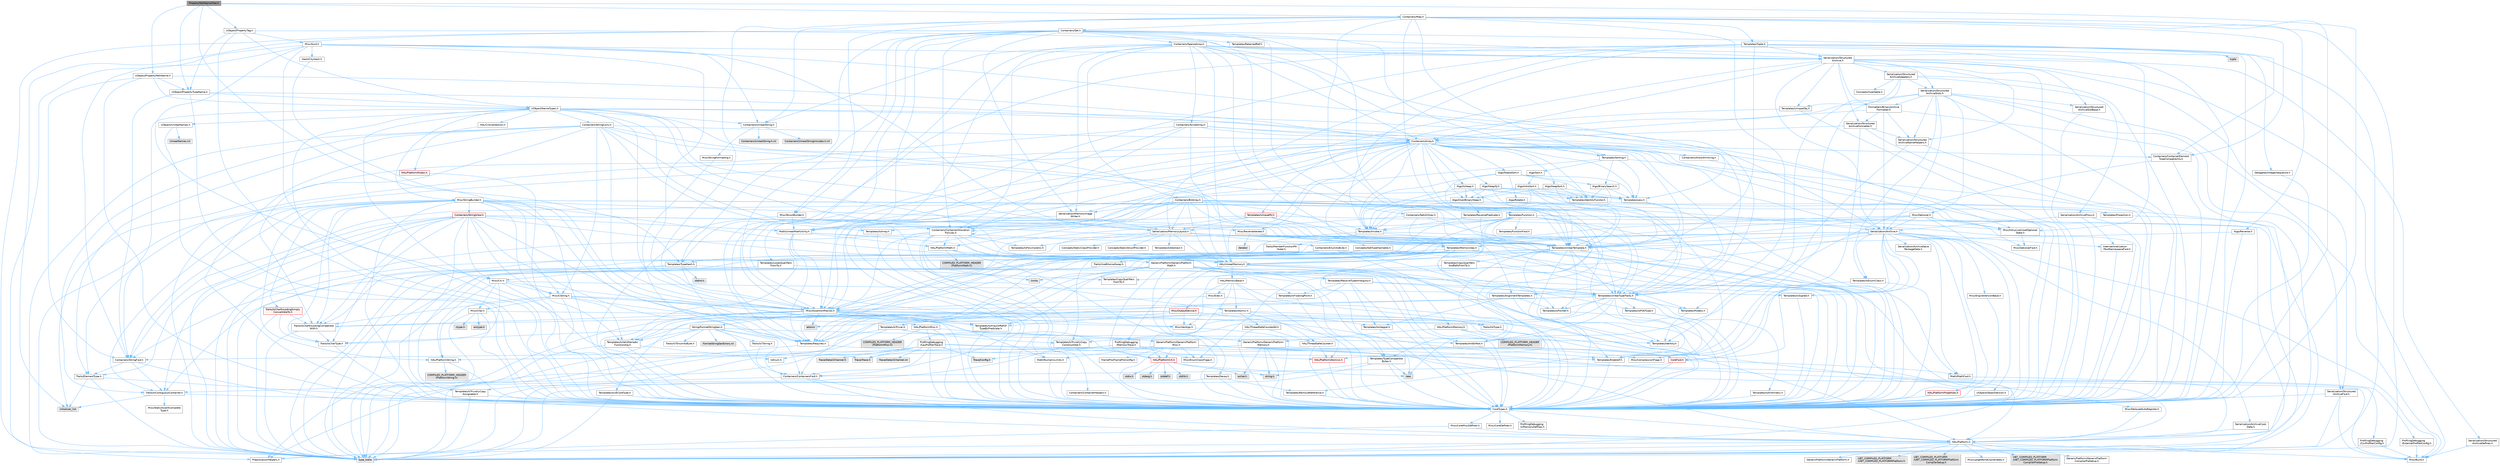 digraph "PropertyPathNameTree.h"
{
 // INTERACTIVE_SVG=YES
 // LATEX_PDF_SIZE
  bgcolor="transparent";
  edge [fontname=Helvetica,fontsize=10,labelfontname=Helvetica,labelfontsize=10];
  node [fontname=Helvetica,fontsize=10,shape=box,height=0.2,width=0.4];
  Node1 [id="Node000001",label="PropertyPathNameTree.h",height=0.2,width=0.4,color="gray40", fillcolor="grey60", style="filled", fontcolor="black",tooltip=" "];
  Node1 -> Node2 [id="edge1_Node000001_Node000002",color="steelblue1",style="solid",tooltip=" "];
  Node2 [id="Node000002",label="CoreTypes.h",height=0.2,width=0.4,color="grey40", fillcolor="white", style="filled",URL="$dc/dec/CoreTypes_8h.html",tooltip=" "];
  Node2 -> Node3 [id="edge2_Node000002_Node000003",color="steelblue1",style="solid",tooltip=" "];
  Node3 [id="Node000003",label="HAL/Platform.h",height=0.2,width=0.4,color="grey40", fillcolor="white", style="filled",URL="$d9/dd0/Platform_8h.html",tooltip=" "];
  Node3 -> Node4 [id="edge3_Node000003_Node000004",color="steelblue1",style="solid",tooltip=" "];
  Node4 [id="Node000004",label="Misc/Build.h",height=0.2,width=0.4,color="grey40", fillcolor="white", style="filled",URL="$d3/dbb/Build_8h.html",tooltip=" "];
  Node3 -> Node5 [id="edge4_Node000003_Node000005",color="steelblue1",style="solid",tooltip=" "];
  Node5 [id="Node000005",label="Misc/LargeWorldCoordinates.h",height=0.2,width=0.4,color="grey40", fillcolor="white", style="filled",URL="$d2/dcb/LargeWorldCoordinates_8h.html",tooltip=" "];
  Node3 -> Node6 [id="edge5_Node000003_Node000006",color="steelblue1",style="solid",tooltip=" "];
  Node6 [id="Node000006",label="type_traits",height=0.2,width=0.4,color="grey60", fillcolor="#E0E0E0", style="filled",tooltip=" "];
  Node3 -> Node7 [id="edge6_Node000003_Node000007",color="steelblue1",style="solid",tooltip=" "];
  Node7 [id="Node000007",label="PreprocessorHelpers.h",height=0.2,width=0.4,color="grey40", fillcolor="white", style="filled",URL="$db/ddb/PreprocessorHelpers_8h.html",tooltip=" "];
  Node3 -> Node8 [id="edge7_Node000003_Node000008",color="steelblue1",style="solid",tooltip=" "];
  Node8 [id="Node000008",label="UBT_COMPILED_PLATFORM\l/UBT_COMPILED_PLATFORMPlatform\lCompilerPreSetup.h",height=0.2,width=0.4,color="grey60", fillcolor="#E0E0E0", style="filled",tooltip=" "];
  Node3 -> Node9 [id="edge8_Node000003_Node000009",color="steelblue1",style="solid",tooltip=" "];
  Node9 [id="Node000009",label="GenericPlatform/GenericPlatform\lCompilerPreSetup.h",height=0.2,width=0.4,color="grey40", fillcolor="white", style="filled",URL="$d9/dc8/GenericPlatformCompilerPreSetup_8h.html",tooltip=" "];
  Node3 -> Node10 [id="edge9_Node000003_Node000010",color="steelblue1",style="solid",tooltip=" "];
  Node10 [id="Node000010",label="GenericPlatform/GenericPlatform.h",height=0.2,width=0.4,color="grey40", fillcolor="white", style="filled",URL="$d6/d84/GenericPlatform_8h.html",tooltip=" "];
  Node3 -> Node11 [id="edge10_Node000003_Node000011",color="steelblue1",style="solid",tooltip=" "];
  Node11 [id="Node000011",label="UBT_COMPILED_PLATFORM\l/UBT_COMPILED_PLATFORMPlatform.h",height=0.2,width=0.4,color="grey60", fillcolor="#E0E0E0", style="filled",tooltip=" "];
  Node3 -> Node12 [id="edge11_Node000003_Node000012",color="steelblue1",style="solid",tooltip=" "];
  Node12 [id="Node000012",label="UBT_COMPILED_PLATFORM\l/UBT_COMPILED_PLATFORMPlatform\lCompilerSetup.h",height=0.2,width=0.4,color="grey60", fillcolor="#E0E0E0", style="filled",tooltip=" "];
  Node2 -> Node13 [id="edge12_Node000002_Node000013",color="steelblue1",style="solid",tooltip=" "];
  Node13 [id="Node000013",label="ProfilingDebugging\l/UMemoryDefines.h",height=0.2,width=0.4,color="grey40", fillcolor="white", style="filled",URL="$d2/da2/UMemoryDefines_8h.html",tooltip=" "];
  Node2 -> Node14 [id="edge13_Node000002_Node000014",color="steelblue1",style="solid",tooltip=" "];
  Node14 [id="Node000014",label="Misc/CoreMiscDefines.h",height=0.2,width=0.4,color="grey40", fillcolor="white", style="filled",URL="$da/d38/CoreMiscDefines_8h.html",tooltip=" "];
  Node14 -> Node3 [id="edge14_Node000014_Node000003",color="steelblue1",style="solid",tooltip=" "];
  Node14 -> Node7 [id="edge15_Node000014_Node000007",color="steelblue1",style="solid",tooltip=" "];
  Node2 -> Node15 [id="edge16_Node000002_Node000015",color="steelblue1",style="solid",tooltip=" "];
  Node15 [id="Node000015",label="Misc/CoreDefines.h",height=0.2,width=0.4,color="grey40", fillcolor="white", style="filled",URL="$d3/dd2/CoreDefines_8h.html",tooltip=" "];
  Node1 -> Node16 [id="edge17_Node000001_Node000016",color="steelblue1",style="solid",tooltip=" "];
  Node16 [id="Node000016",label="Containers/Map.h",height=0.2,width=0.4,color="grey40", fillcolor="white", style="filled",URL="$df/d79/Map_8h.html",tooltip=" "];
  Node16 -> Node2 [id="edge18_Node000016_Node000002",color="steelblue1",style="solid",tooltip=" "];
  Node16 -> Node17 [id="edge19_Node000016_Node000017",color="steelblue1",style="solid",tooltip=" "];
  Node17 [id="Node000017",label="Algo/Reverse.h",height=0.2,width=0.4,color="grey40", fillcolor="white", style="filled",URL="$d5/d93/Reverse_8h.html",tooltip=" "];
  Node17 -> Node2 [id="edge20_Node000017_Node000002",color="steelblue1",style="solid",tooltip=" "];
  Node17 -> Node18 [id="edge21_Node000017_Node000018",color="steelblue1",style="solid",tooltip=" "];
  Node18 [id="Node000018",label="Templates/UnrealTemplate.h",height=0.2,width=0.4,color="grey40", fillcolor="white", style="filled",URL="$d4/d24/UnrealTemplate_8h.html",tooltip=" "];
  Node18 -> Node2 [id="edge22_Node000018_Node000002",color="steelblue1",style="solid",tooltip=" "];
  Node18 -> Node19 [id="edge23_Node000018_Node000019",color="steelblue1",style="solid",tooltip=" "];
  Node19 [id="Node000019",label="Templates/IsPointer.h",height=0.2,width=0.4,color="grey40", fillcolor="white", style="filled",URL="$d7/d05/IsPointer_8h.html",tooltip=" "];
  Node19 -> Node2 [id="edge24_Node000019_Node000002",color="steelblue1",style="solid",tooltip=" "];
  Node18 -> Node20 [id="edge25_Node000018_Node000020",color="steelblue1",style="solid",tooltip=" "];
  Node20 [id="Node000020",label="HAL/UnrealMemory.h",height=0.2,width=0.4,color="grey40", fillcolor="white", style="filled",URL="$d9/d96/UnrealMemory_8h.html",tooltip=" "];
  Node20 -> Node2 [id="edge26_Node000020_Node000002",color="steelblue1",style="solid",tooltip=" "];
  Node20 -> Node21 [id="edge27_Node000020_Node000021",color="steelblue1",style="solid",tooltip=" "];
  Node21 [id="Node000021",label="GenericPlatform/GenericPlatform\lMemory.h",height=0.2,width=0.4,color="grey40", fillcolor="white", style="filled",URL="$dd/d22/GenericPlatformMemory_8h.html",tooltip=" "];
  Node21 -> Node22 [id="edge28_Node000021_Node000022",color="steelblue1",style="solid",tooltip=" "];
  Node22 [id="Node000022",label="CoreFwd.h",height=0.2,width=0.4,color="red", fillcolor="#FFF0F0", style="filled",URL="$d1/d1e/CoreFwd_8h.html",tooltip=" "];
  Node22 -> Node2 [id="edge29_Node000022_Node000002",color="steelblue1",style="solid",tooltip=" "];
  Node22 -> Node23 [id="edge30_Node000022_Node000023",color="steelblue1",style="solid",tooltip=" "];
  Node23 [id="Node000023",label="Containers/ContainersFwd.h",height=0.2,width=0.4,color="grey40", fillcolor="white", style="filled",URL="$d4/d0a/ContainersFwd_8h.html",tooltip=" "];
  Node23 -> Node3 [id="edge31_Node000023_Node000003",color="steelblue1",style="solid",tooltip=" "];
  Node23 -> Node2 [id="edge32_Node000023_Node000002",color="steelblue1",style="solid",tooltip=" "];
  Node23 -> Node24 [id="edge33_Node000023_Node000024",color="steelblue1",style="solid",tooltip=" "];
  Node24 [id="Node000024",label="Traits/IsContiguousContainer.h",height=0.2,width=0.4,color="grey40", fillcolor="white", style="filled",URL="$d5/d3c/IsContiguousContainer_8h.html",tooltip=" "];
  Node24 -> Node2 [id="edge34_Node000024_Node000002",color="steelblue1",style="solid",tooltip=" "];
  Node24 -> Node25 [id="edge35_Node000024_Node000025",color="steelblue1",style="solid",tooltip=" "];
  Node25 [id="Node000025",label="Misc/StaticAssertComplete\lType.h",height=0.2,width=0.4,color="grey40", fillcolor="white", style="filled",URL="$d5/d4e/StaticAssertCompleteType_8h.html",tooltip=" "];
  Node24 -> Node26 [id="edge36_Node000024_Node000026",color="steelblue1",style="solid",tooltip=" "];
  Node26 [id="Node000026",label="initializer_list",height=0.2,width=0.4,color="grey60", fillcolor="#E0E0E0", style="filled",tooltip=" "];
  Node22 -> Node27 [id="edge37_Node000022_Node000027",color="steelblue1",style="solid",tooltip=" "];
  Node27 [id="Node000027",label="Math/MathFwd.h",height=0.2,width=0.4,color="grey40", fillcolor="white", style="filled",URL="$d2/d10/MathFwd_8h.html",tooltip=" "];
  Node27 -> Node3 [id="edge38_Node000027_Node000003",color="steelblue1",style="solid",tooltip=" "];
  Node21 -> Node2 [id="edge39_Node000021_Node000002",color="steelblue1",style="solid",tooltip=" "];
  Node21 -> Node29 [id="edge40_Node000021_Node000029",color="steelblue1",style="solid",tooltip=" "];
  Node29 [id="Node000029",label="HAL/PlatformString.h",height=0.2,width=0.4,color="grey40", fillcolor="white", style="filled",URL="$db/db5/PlatformString_8h.html",tooltip=" "];
  Node29 -> Node2 [id="edge41_Node000029_Node000002",color="steelblue1",style="solid",tooltip=" "];
  Node29 -> Node30 [id="edge42_Node000029_Node000030",color="steelblue1",style="solid",tooltip=" "];
  Node30 [id="Node000030",label="COMPILED_PLATFORM_HEADER\l(PlatformString.h)",height=0.2,width=0.4,color="grey60", fillcolor="#E0E0E0", style="filled",tooltip=" "];
  Node21 -> Node31 [id="edge43_Node000021_Node000031",color="steelblue1",style="solid",tooltip=" "];
  Node31 [id="Node000031",label="string.h",height=0.2,width=0.4,color="grey60", fillcolor="#E0E0E0", style="filled",tooltip=" "];
  Node21 -> Node32 [id="edge44_Node000021_Node000032",color="steelblue1",style="solid",tooltip=" "];
  Node32 [id="Node000032",label="wchar.h",height=0.2,width=0.4,color="grey60", fillcolor="#E0E0E0", style="filled",tooltip=" "];
  Node20 -> Node33 [id="edge45_Node000020_Node000033",color="steelblue1",style="solid",tooltip=" "];
  Node33 [id="Node000033",label="HAL/MemoryBase.h",height=0.2,width=0.4,color="grey40", fillcolor="white", style="filled",URL="$d6/d9f/MemoryBase_8h.html",tooltip=" "];
  Node33 -> Node2 [id="edge46_Node000033_Node000002",color="steelblue1",style="solid",tooltip=" "];
  Node33 -> Node34 [id="edge47_Node000033_Node000034",color="steelblue1",style="solid",tooltip=" "];
  Node34 [id="Node000034",label="HAL/PlatformAtomics.h",height=0.2,width=0.4,color="red", fillcolor="#FFF0F0", style="filled",URL="$d3/d36/PlatformAtomics_8h.html",tooltip=" "];
  Node34 -> Node2 [id="edge48_Node000034_Node000002",color="steelblue1",style="solid",tooltip=" "];
  Node33 -> Node37 [id="edge49_Node000033_Node000037",color="steelblue1",style="solid",tooltip=" "];
  Node37 [id="Node000037",label="HAL/PlatformCrt.h",height=0.2,width=0.4,color="red", fillcolor="#FFF0F0", style="filled",URL="$d8/d75/PlatformCrt_8h.html",tooltip=" "];
  Node37 -> Node38 [id="edge50_Node000037_Node000038",color="steelblue1",style="solid",tooltip=" "];
  Node38 [id="Node000038",label="new",height=0.2,width=0.4,color="grey60", fillcolor="#E0E0E0", style="filled",tooltip=" "];
  Node37 -> Node32 [id="edge51_Node000037_Node000032",color="steelblue1",style="solid",tooltip=" "];
  Node37 -> Node39 [id="edge52_Node000037_Node000039",color="steelblue1",style="solid",tooltip=" "];
  Node39 [id="Node000039",label="stddef.h",height=0.2,width=0.4,color="grey60", fillcolor="#E0E0E0", style="filled",tooltip=" "];
  Node37 -> Node40 [id="edge53_Node000037_Node000040",color="steelblue1",style="solid",tooltip=" "];
  Node40 [id="Node000040",label="stdlib.h",height=0.2,width=0.4,color="grey60", fillcolor="#E0E0E0", style="filled",tooltip=" "];
  Node37 -> Node41 [id="edge54_Node000037_Node000041",color="steelblue1",style="solid",tooltip=" "];
  Node41 [id="Node000041",label="stdio.h",height=0.2,width=0.4,color="grey60", fillcolor="#E0E0E0", style="filled",tooltip=" "];
  Node37 -> Node42 [id="edge55_Node000037_Node000042",color="steelblue1",style="solid",tooltip=" "];
  Node42 [id="Node000042",label="stdarg.h",height=0.2,width=0.4,color="grey60", fillcolor="#E0E0E0", style="filled",tooltip=" "];
  Node37 -> Node31 [id="edge56_Node000037_Node000031",color="steelblue1",style="solid",tooltip=" "];
  Node33 -> Node45 [id="edge57_Node000033_Node000045",color="steelblue1",style="solid",tooltip=" "];
  Node45 [id="Node000045",label="Misc/Exec.h",height=0.2,width=0.4,color="grey40", fillcolor="white", style="filled",URL="$de/ddb/Exec_8h.html",tooltip=" "];
  Node45 -> Node2 [id="edge58_Node000045_Node000002",color="steelblue1",style="solid",tooltip=" "];
  Node45 -> Node46 [id="edge59_Node000045_Node000046",color="steelblue1",style="solid",tooltip=" "];
  Node46 [id="Node000046",label="Misc/AssertionMacros.h",height=0.2,width=0.4,color="grey40", fillcolor="white", style="filled",URL="$d0/dfa/AssertionMacros_8h.html",tooltip=" "];
  Node46 -> Node2 [id="edge60_Node000046_Node000002",color="steelblue1",style="solid",tooltip=" "];
  Node46 -> Node3 [id="edge61_Node000046_Node000003",color="steelblue1",style="solid",tooltip=" "];
  Node46 -> Node47 [id="edge62_Node000046_Node000047",color="steelblue1",style="solid",tooltip=" "];
  Node47 [id="Node000047",label="HAL/PlatformMisc.h",height=0.2,width=0.4,color="grey40", fillcolor="white", style="filled",URL="$d0/df5/PlatformMisc_8h.html",tooltip=" "];
  Node47 -> Node2 [id="edge63_Node000047_Node000002",color="steelblue1",style="solid",tooltip=" "];
  Node47 -> Node48 [id="edge64_Node000047_Node000048",color="steelblue1",style="solid",tooltip=" "];
  Node48 [id="Node000048",label="GenericPlatform/GenericPlatform\lMisc.h",height=0.2,width=0.4,color="grey40", fillcolor="white", style="filled",URL="$db/d9a/GenericPlatformMisc_8h.html",tooltip=" "];
  Node48 -> Node49 [id="edge65_Node000048_Node000049",color="steelblue1",style="solid",tooltip=" "];
  Node49 [id="Node000049",label="Containers/StringFwd.h",height=0.2,width=0.4,color="grey40", fillcolor="white", style="filled",URL="$df/d37/StringFwd_8h.html",tooltip=" "];
  Node49 -> Node2 [id="edge66_Node000049_Node000002",color="steelblue1",style="solid",tooltip=" "];
  Node49 -> Node50 [id="edge67_Node000049_Node000050",color="steelblue1",style="solid",tooltip=" "];
  Node50 [id="Node000050",label="Traits/ElementType.h",height=0.2,width=0.4,color="grey40", fillcolor="white", style="filled",URL="$d5/d4f/ElementType_8h.html",tooltip=" "];
  Node50 -> Node3 [id="edge68_Node000050_Node000003",color="steelblue1",style="solid",tooltip=" "];
  Node50 -> Node26 [id="edge69_Node000050_Node000026",color="steelblue1",style="solid",tooltip=" "];
  Node50 -> Node6 [id="edge70_Node000050_Node000006",color="steelblue1",style="solid",tooltip=" "];
  Node49 -> Node24 [id="edge71_Node000049_Node000024",color="steelblue1",style="solid",tooltip=" "];
  Node48 -> Node22 [id="edge72_Node000048_Node000022",color="steelblue1",style="solid",tooltip=" "];
  Node48 -> Node2 [id="edge73_Node000048_Node000002",color="steelblue1",style="solid",tooltip=" "];
  Node48 -> Node51 [id="edge74_Node000048_Node000051",color="steelblue1",style="solid",tooltip=" "];
  Node51 [id="Node000051",label="FramePro/FrameProConfig.h",height=0.2,width=0.4,color="grey40", fillcolor="white", style="filled",URL="$d7/d90/FrameProConfig_8h.html",tooltip=" "];
  Node48 -> Node37 [id="edge75_Node000048_Node000037",color="steelblue1",style="solid",tooltip=" "];
  Node48 -> Node52 [id="edge76_Node000048_Node000052",color="steelblue1",style="solid",tooltip=" "];
  Node52 [id="Node000052",label="Math/NumericLimits.h",height=0.2,width=0.4,color="grey40", fillcolor="white", style="filled",URL="$df/d1b/NumericLimits_8h.html",tooltip=" "];
  Node52 -> Node2 [id="edge77_Node000052_Node000002",color="steelblue1",style="solid",tooltip=" "];
  Node48 -> Node53 [id="edge78_Node000048_Node000053",color="steelblue1",style="solid",tooltip=" "];
  Node53 [id="Node000053",label="Misc/CompressionFlags.h",height=0.2,width=0.4,color="grey40", fillcolor="white", style="filled",URL="$d9/d76/CompressionFlags_8h.html",tooltip=" "];
  Node48 -> Node54 [id="edge79_Node000048_Node000054",color="steelblue1",style="solid",tooltip=" "];
  Node54 [id="Node000054",label="Misc/EnumClassFlags.h",height=0.2,width=0.4,color="grey40", fillcolor="white", style="filled",URL="$d8/de7/EnumClassFlags_8h.html",tooltip=" "];
  Node48 -> Node55 [id="edge80_Node000048_Node000055",color="steelblue1",style="solid",tooltip=" "];
  Node55 [id="Node000055",label="ProfilingDebugging\l/CsvProfilerConfig.h",height=0.2,width=0.4,color="grey40", fillcolor="white", style="filled",URL="$d3/d88/CsvProfilerConfig_8h.html",tooltip=" "];
  Node55 -> Node4 [id="edge81_Node000055_Node000004",color="steelblue1",style="solid",tooltip=" "];
  Node48 -> Node56 [id="edge82_Node000048_Node000056",color="steelblue1",style="solid",tooltip=" "];
  Node56 [id="Node000056",label="ProfilingDebugging\l/ExternalProfilerConfig.h",height=0.2,width=0.4,color="grey40", fillcolor="white", style="filled",URL="$d3/dbb/ExternalProfilerConfig_8h.html",tooltip=" "];
  Node56 -> Node4 [id="edge83_Node000056_Node000004",color="steelblue1",style="solid",tooltip=" "];
  Node47 -> Node57 [id="edge84_Node000047_Node000057",color="steelblue1",style="solid",tooltip=" "];
  Node57 [id="Node000057",label="COMPILED_PLATFORM_HEADER\l(PlatformMisc.h)",height=0.2,width=0.4,color="grey60", fillcolor="#E0E0E0", style="filled",tooltip=" "];
  Node47 -> Node58 [id="edge85_Node000047_Node000058",color="steelblue1",style="solid",tooltip=" "];
  Node58 [id="Node000058",label="ProfilingDebugging\l/CpuProfilerTrace.h",height=0.2,width=0.4,color="grey40", fillcolor="white", style="filled",URL="$da/dcb/CpuProfilerTrace_8h.html",tooltip=" "];
  Node58 -> Node2 [id="edge86_Node000058_Node000002",color="steelblue1",style="solid",tooltip=" "];
  Node58 -> Node23 [id="edge87_Node000058_Node000023",color="steelblue1",style="solid",tooltip=" "];
  Node58 -> Node34 [id="edge88_Node000058_Node000034",color="steelblue1",style="solid",tooltip=" "];
  Node58 -> Node7 [id="edge89_Node000058_Node000007",color="steelblue1",style="solid",tooltip=" "];
  Node58 -> Node4 [id="edge90_Node000058_Node000004",color="steelblue1",style="solid",tooltip=" "];
  Node58 -> Node59 [id="edge91_Node000058_Node000059",color="steelblue1",style="solid",tooltip=" "];
  Node59 [id="Node000059",label="Trace/Config.h",height=0.2,width=0.4,color="grey60", fillcolor="#E0E0E0", style="filled",tooltip=" "];
  Node58 -> Node60 [id="edge92_Node000058_Node000060",color="steelblue1",style="solid",tooltip=" "];
  Node60 [id="Node000060",label="Trace/Detail/Channel.h",height=0.2,width=0.4,color="grey60", fillcolor="#E0E0E0", style="filled",tooltip=" "];
  Node58 -> Node61 [id="edge93_Node000058_Node000061",color="steelblue1",style="solid",tooltip=" "];
  Node61 [id="Node000061",label="Trace/Detail/Channel.inl",height=0.2,width=0.4,color="grey60", fillcolor="#E0E0E0", style="filled",tooltip=" "];
  Node58 -> Node62 [id="edge94_Node000058_Node000062",color="steelblue1",style="solid",tooltip=" "];
  Node62 [id="Node000062",label="Trace/Trace.h",height=0.2,width=0.4,color="grey60", fillcolor="#E0E0E0", style="filled",tooltip=" "];
  Node46 -> Node7 [id="edge95_Node000046_Node000007",color="steelblue1",style="solid",tooltip=" "];
  Node46 -> Node63 [id="edge96_Node000046_Node000063",color="steelblue1",style="solid",tooltip=" "];
  Node63 [id="Node000063",label="Templates/EnableIf.h",height=0.2,width=0.4,color="grey40", fillcolor="white", style="filled",URL="$d7/d60/EnableIf_8h.html",tooltip=" "];
  Node63 -> Node2 [id="edge97_Node000063_Node000002",color="steelblue1",style="solid",tooltip=" "];
  Node46 -> Node64 [id="edge98_Node000046_Node000064",color="steelblue1",style="solid",tooltip=" "];
  Node64 [id="Node000064",label="Templates/IsArrayOrRefOf\lTypeByPredicate.h",height=0.2,width=0.4,color="grey40", fillcolor="white", style="filled",URL="$d6/da1/IsArrayOrRefOfTypeByPredicate_8h.html",tooltip=" "];
  Node64 -> Node2 [id="edge99_Node000064_Node000002",color="steelblue1",style="solid",tooltip=" "];
  Node46 -> Node65 [id="edge100_Node000046_Node000065",color="steelblue1",style="solid",tooltip=" "];
  Node65 [id="Node000065",label="Templates/IsValidVariadic\lFunctionArg.h",height=0.2,width=0.4,color="grey40", fillcolor="white", style="filled",URL="$d0/dc8/IsValidVariadicFunctionArg_8h.html",tooltip=" "];
  Node65 -> Node2 [id="edge101_Node000065_Node000002",color="steelblue1",style="solid",tooltip=" "];
  Node65 -> Node66 [id="edge102_Node000065_Node000066",color="steelblue1",style="solid",tooltip=" "];
  Node66 [id="Node000066",label="IsEnum.h",height=0.2,width=0.4,color="grey40", fillcolor="white", style="filled",URL="$d4/de5/IsEnum_8h.html",tooltip=" "];
  Node65 -> Node6 [id="edge103_Node000065_Node000006",color="steelblue1",style="solid",tooltip=" "];
  Node46 -> Node67 [id="edge104_Node000046_Node000067",color="steelblue1",style="solid",tooltip=" "];
  Node67 [id="Node000067",label="Traits/IsCharEncodingCompatible\lWith.h",height=0.2,width=0.4,color="grey40", fillcolor="white", style="filled",URL="$df/dd1/IsCharEncodingCompatibleWith_8h.html",tooltip=" "];
  Node67 -> Node6 [id="edge105_Node000067_Node000006",color="steelblue1",style="solid",tooltip=" "];
  Node67 -> Node68 [id="edge106_Node000067_Node000068",color="steelblue1",style="solid",tooltip=" "];
  Node68 [id="Node000068",label="Traits/IsCharType.h",height=0.2,width=0.4,color="grey40", fillcolor="white", style="filled",URL="$db/d51/IsCharType_8h.html",tooltip=" "];
  Node68 -> Node2 [id="edge107_Node000068_Node000002",color="steelblue1",style="solid",tooltip=" "];
  Node46 -> Node69 [id="edge108_Node000046_Node000069",color="steelblue1",style="solid",tooltip=" "];
  Node69 [id="Node000069",label="Misc/VarArgs.h",height=0.2,width=0.4,color="grey40", fillcolor="white", style="filled",URL="$d5/d6f/VarArgs_8h.html",tooltip=" "];
  Node69 -> Node2 [id="edge109_Node000069_Node000002",color="steelblue1",style="solid",tooltip=" "];
  Node46 -> Node70 [id="edge110_Node000046_Node000070",color="steelblue1",style="solid",tooltip=" "];
  Node70 [id="Node000070",label="String/FormatStringSan.h",height=0.2,width=0.4,color="grey40", fillcolor="white", style="filled",URL="$d3/d8b/FormatStringSan_8h.html",tooltip=" "];
  Node70 -> Node6 [id="edge111_Node000070_Node000006",color="steelblue1",style="solid",tooltip=" "];
  Node70 -> Node2 [id="edge112_Node000070_Node000002",color="steelblue1",style="solid",tooltip=" "];
  Node70 -> Node71 [id="edge113_Node000070_Node000071",color="steelblue1",style="solid",tooltip=" "];
  Node71 [id="Node000071",label="Templates/Requires.h",height=0.2,width=0.4,color="grey40", fillcolor="white", style="filled",URL="$dc/d96/Requires_8h.html",tooltip=" "];
  Node71 -> Node63 [id="edge114_Node000071_Node000063",color="steelblue1",style="solid",tooltip=" "];
  Node71 -> Node6 [id="edge115_Node000071_Node000006",color="steelblue1",style="solid",tooltip=" "];
  Node70 -> Node72 [id="edge116_Node000070_Node000072",color="steelblue1",style="solid",tooltip=" "];
  Node72 [id="Node000072",label="Templates/Identity.h",height=0.2,width=0.4,color="grey40", fillcolor="white", style="filled",URL="$d0/dd5/Identity_8h.html",tooltip=" "];
  Node70 -> Node65 [id="edge117_Node000070_Node000065",color="steelblue1",style="solid",tooltip=" "];
  Node70 -> Node68 [id="edge118_Node000070_Node000068",color="steelblue1",style="solid",tooltip=" "];
  Node70 -> Node73 [id="edge119_Node000070_Node000073",color="steelblue1",style="solid",tooltip=" "];
  Node73 [id="Node000073",label="Traits/IsTEnumAsByte.h",height=0.2,width=0.4,color="grey40", fillcolor="white", style="filled",URL="$d1/de6/IsTEnumAsByte_8h.html",tooltip=" "];
  Node70 -> Node74 [id="edge120_Node000070_Node000074",color="steelblue1",style="solid",tooltip=" "];
  Node74 [id="Node000074",label="Traits/IsTString.h",height=0.2,width=0.4,color="grey40", fillcolor="white", style="filled",URL="$d0/df8/IsTString_8h.html",tooltip=" "];
  Node74 -> Node23 [id="edge121_Node000074_Node000023",color="steelblue1",style="solid",tooltip=" "];
  Node70 -> Node23 [id="edge122_Node000070_Node000023",color="steelblue1",style="solid",tooltip=" "];
  Node70 -> Node75 [id="edge123_Node000070_Node000075",color="steelblue1",style="solid",tooltip=" "];
  Node75 [id="Node000075",label="FormatStringSanErrors.inl",height=0.2,width=0.4,color="grey60", fillcolor="#E0E0E0", style="filled",tooltip=" "];
  Node46 -> Node76 [id="edge124_Node000046_Node000076",color="steelblue1",style="solid",tooltip=" "];
  Node76 [id="Node000076",label="atomic",height=0.2,width=0.4,color="grey60", fillcolor="#E0E0E0", style="filled",tooltip=" "];
  Node33 -> Node77 [id="edge125_Node000033_Node000077",color="steelblue1",style="solid",tooltip=" "];
  Node77 [id="Node000077",label="Misc/OutputDevice.h",height=0.2,width=0.4,color="red", fillcolor="#FFF0F0", style="filled",URL="$d7/d32/OutputDevice_8h.html",tooltip=" "];
  Node77 -> Node22 [id="edge126_Node000077_Node000022",color="steelblue1",style="solid",tooltip=" "];
  Node77 -> Node2 [id="edge127_Node000077_Node000002",color="steelblue1",style="solid",tooltip=" "];
  Node77 -> Node69 [id="edge128_Node000077_Node000069",color="steelblue1",style="solid",tooltip=" "];
  Node77 -> Node64 [id="edge129_Node000077_Node000064",color="steelblue1",style="solid",tooltip=" "];
  Node77 -> Node65 [id="edge130_Node000077_Node000065",color="steelblue1",style="solid",tooltip=" "];
  Node77 -> Node67 [id="edge131_Node000077_Node000067",color="steelblue1",style="solid",tooltip=" "];
  Node33 -> Node79 [id="edge132_Node000033_Node000079",color="steelblue1",style="solid",tooltip=" "];
  Node79 [id="Node000079",label="Templates/Atomic.h",height=0.2,width=0.4,color="grey40", fillcolor="white", style="filled",URL="$d3/d91/Atomic_8h.html",tooltip=" "];
  Node79 -> Node80 [id="edge133_Node000079_Node000080",color="steelblue1",style="solid",tooltip=" "];
  Node80 [id="Node000080",label="HAL/ThreadSafeCounter.h",height=0.2,width=0.4,color="grey40", fillcolor="white", style="filled",URL="$dc/dc9/ThreadSafeCounter_8h.html",tooltip=" "];
  Node80 -> Node2 [id="edge134_Node000080_Node000002",color="steelblue1",style="solid",tooltip=" "];
  Node80 -> Node34 [id="edge135_Node000080_Node000034",color="steelblue1",style="solid",tooltip=" "];
  Node79 -> Node81 [id="edge136_Node000079_Node000081",color="steelblue1",style="solid",tooltip=" "];
  Node81 [id="Node000081",label="HAL/ThreadSafeCounter64.h",height=0.2,width=0.4,color="grey40", fillcolor="white", style="filled",URL="$d0/d12/ThreadSafeCounter64_8h.html",tooltip=" "];
  Node81 -> Node2 [id="edge137_Node000081_Node000002",color="steelblue1",style="solid",tooltip=" "];
  Node81 -> Node80 [id="edge138_Node000081_Node000080",color="steelblue1",style="solid",tooltip=" "];
  Node79 -> Node82 [id="edge139_Node000079_Node000082",color="steelblue1",style="solid",tooltip=" "];
  Node82 [id="Node000082",label="Templates/IsIntegral.h",height=0.2,width=0.4,color="grey40", fillcolor="white", style="filled",URL="$da/d64/IsIntegral_8h.html",tooltip=" "];
  Node82 -> Node2 [id="edge140_Node000082_Node000002",color="steelblue1",style="solid",tooltip=" "];
  Node79 -> Node83 [id="edge141_Node000079_Node000083",color="steelblue1",style="solid",tooltip=" "];
  Node83 [id="Node000083",label="Templates/IsTrivial.h",height=0.2,width=0.4,color="grey40", fillcolor="white", style="filled",URL="$da/d4c/IsTrivial_8h.html",tooltip=" "];
  Node83 -> Node84 [id="edge142_Node000083_Node000084",color="steelblue1",style="solid",tooltip=" "];
  Node84 [id="Node000084",label="Templates/AndOrNot.h",height=0.2,width=0.4,color="grey40", fillcolor="white", style="filled",URL="$db/d0a/AndOrNot_8h.html",tooltip=" "];
  Node84 -> Node2 [id="edge143_Node000084_Node000002",color="steelblue1",style="solid",tooltip=" "];
  Node83 -> Node85 [id="edge144_Node000083_Node000085",color="steelblue1",style="solid",tooltip=" "];
  Node85 [id="Node000085",label="Templates/IsTriviallyCopy\lConstructible.h",height=0.2,width=0.4,color="grey40", fillcolor="white", style="filled",URL="$d3/d78/IsTriviallyCopyConstructible_8h.html",tooltip=" "];
  Node85 -> Node2 [id="edge145_Node000085_Node000002",color="steelblue1",style="solid",tooltip=" "];
  Node85 -> Node6 [id="edge146_Node000085_Node000006",color="steelblue1",style="solid",tooltip=" "];
  Node83 -> Node86 [id="edge147_Node000083_Node000086",color="steelblue1",style="solid",tooltip=" "];
  Node86 [id="Node000086",label="Templates/IsTriviallyCopy\lAssignable.h",height=0.2,width=0.4,color="grey40", fillcolor="white", style="filled",URL="$d2/df2/IsTriviallyCopyAssignable_8h.html",tooltip=" "];
  Node86 -> Node2 [id="edge148_Node000086_Node000002",color="steelblue1",style="solid",tooltip=" "];
  Node86 -> Node6 [id="edge149_Node000086_Node000006",color="steelblue1",style="solid",tooltip=" "];
  Node83 -> Node6 [id="edge150_Node000083_Node000006",color="steelblue1",style="solid",tooltip=" "];
  Node79 -> Node87 [id="edge151_Node000079_Node000087",color="steelblue1",style="solid",tooltip=" "];
  Node87 [id="Node000087",label="Traits/IntType.h",height=0.2,width=0.4,color="grey40", fillcolor="white", style="filled",URL="$d7/deb/IntType_8h.html",tooltip=" "];
  Node87 -> Node3 [id="edge152_Node000087_Node000003",color="steelblue1",style="solid",tooltip=" "];
  Node79 -> Node76 [id="edge153_Node000079_Node000076",color="steelblue1",style="solid",tooltip=" "];
  Node20 -> Node88 [id="edge154_Node000020_Node000088",color="steelblue1",style="solid",tooltip=" "];
  Node88 [id="Node000088",label="HAL/PlatformMemory.h",height=0.2,width=0.4,color="grey40", fillcolor="white", style="filled",URL="$de/d68/PlatformMemory_8h.html",tooltip=" "];
  Node88 -> Node2 [id="edge155_Node000088_Node000002",color="steelblue1",style="solid",tooltip=" "];
  Node88 -> Node21 [id="edge156_Node000088_Node000021",color="steelblue1",style="solid",tooltip=" "];
  Node88 -> Node89 [id="edge157_Node000088_Node000089",color="steelblue1",style="solid",tooltip=" "];
  Node89 [id="Node000089",label="COMPILED_PLATFORM_HEADER\l(PlatformMemory.h)",height=0.2,width=0.4,color="grey60", fillcolor="#E0E0E0", style="filled",tooltip=" "];
  Node20 -> Node90 [id="edge158_Node000020_Node000090",color="steelblue1",style="solid",tooltip=" "];
  Node90 [id="Node000090",label="ProfilingDebugging\l/MemoryTrace.h",height=0.2,width=0.4,color="grey40", fillcolor="white", style="filled",URL="$da/dd7/MemoryTrace_8h.html",tooltip=" "];
  Node90 -> Node3 [id="edge159_Node000090_Node000003",color="steelblue1",style="solid",tooltip=" "];
  Node90 -> Node54 [id="edge160_Node000090_Node000054",color="steelblue1",style="solid",tooltip=" "];
  Node90 -> Node59 [id="edge161_Node000090_Node000059",color="steelblue1",style="solid",tooltip=" "];
  Node90 -> Node62 [id="edge162_Node000090_Node000062",color="steelblue1",style="solid",tooltip=" "];
  Node20 -> Node19 [id="edge163_Node000020_Node000019",color="steelblue1",style="solid",tooltip=" "];
  Node18 -> Node91 [id="edge164_Node000018_Node000091",color="steelblue1",style="solid",tooltip=" "];
  Node91 [id="Node000091",label="Templates/CopyQualifiers\lAndRefsFromTo.h",height=0.2,width=0.4,color="grey40", fillcolor="white", style="filled",URL="$d3/db3/CopyQualifiersAndRefsFromTo_8h.html",tooltip=" "];
  Node91 -> Node92 [id="edge165_Node000091_Node000092",color="steelblue1",style="solid",tooltip=" "];
  Node92 [id="Node000092",label="Templates/CopyQualifiers\lFromTo.h",height=0.2,width=0.4,color="grey40", fillcolor="white", style="filled",URL="$d5/db4/CopyQualifiersFromTo_8h.html",tooltip=" "];
  Node18 -> Node93 [id="edge166_Node000018_Node000093",color="steelblue1",style="solid",tooltip=" "];
  Node93 [id="Node000093",label="Templates/UnrealTypeTraits.h",height=0.2,width=0.4,color="grey40", fillcolor="white", style="filled",URL="$d2/d2d/UnrealTypeTraits_8h.html",tooltip=" "];
  Node93 -> Node2 [id="edge167_Node000093_Node000002",color="steelblue1",style="solid",tooltip=" "];
  Node93 -> Node19 [id="edge168_Node000093_Node000019",color="steelblue1",style="solid",tooltip=" "];
  Node93 -> Node46 [id="edge169_Node000093_Node000046",color="steelblue1",style="solid",tooltip=" "];
  Node93 -> Node84 [id="edge170_Node000093_Node000084",color="steelblue1",style="solid",tooltip=" "];
  Node93 -> Node63 [id="edge171_Node000093_Node000063",color="steelblue1",style="solid",tooltip=" "];
  Node93 -> Node94 [id="edge172_Node000093_Node000094",color="steelblue1",style="solid",tooltip=" "];
  Node94 [id="Node000094",label="Templates/IsArithmetic.h",height=0.2,width=0.4,color="grey40", fillcolor="white", style="filled",URL="$d2/d5d/IsArithmetic_8h.html",tooltip=" "];
  Node94 -> Node2 [id="edge173_Node000094_Node000002",color="steelblue1",style="solid",tooltip=" "];
  Node93 -> Node66 [id="edge174_Node000093_Node000066",color="steelblue1",style="solid",tooltip=" "];
  Node93 -> Node95 [id="edge175_Node000093_Node000095",color="steelblue1",style="solid",tooltip=" "];
  Node95 [id="Node000095",label="Templates/Models.h",height=0.2,width=0.4,color="grey40", fillcolor="white", style="filled",URL="$d3/d0c/Models_8h.html",tooltip=" "];
  Node95 -> Node72 [id="edge176_Node000095_Node000072",color="steelblue1",style="solid",tooltip=" "];
  Node93 -> Node96 [id="edge177_Node000093_Node000096",color="steelblue1",style="solid",tooltip=" "];
  Node96 [id="Node000096",label="Templates/IsPODType.h",height=0.2,width=0.4,color="grey40", fillcolor="white", style="filled",URL="$d7/db1/IsPODType_8h.html",tooltip=" "];
  Node96 -> Node2 [id="edge178_Node000096_Node000002",color="steelblue1",style="solid",tooltip=" "];
  Node93 -> Node97 [id="edge179_Node000093_Node000097",color="steelblue1",style="solid",tooltip=" "];
  Node97 [id="Node000097",label="Templates/IsUECoreType.h",height=0.2,width=0.4,color="grey40", fillcolor="white", style="filled",URL="$d1/db8/IsUECoreType_8h.html",tooltip=" "];
  Node97 -> Node2 [id="edge180_Node000097_Node000002",color="steelblue1",style="solid",tooltip=" "];
  Node97 -> Node6 [id="edge181_Node000097_Node000006",color="steelblue1",style="solid",tooltip=" "];
  Node93 -> Node85 [id="edge182_Node000093_Node000085",color="steelblue1",style="solid",tooltip=" "];
  Node18 -> Node98 [id="edge183_Node000018_Node000098",color="steelblue1",style="solid",tooltip=" "];
  Node98 [id="Node000098",label="Templates/RemoveReference.h",height=0.2,width=0.4,color="grey40", fillcolor="white", style="filled",URL="$da/dbe/RemoveReference_8h.html",tooltip=" "];
  Node98 -> Node2 [id="edge184_Node000098_Node000002",color="steelblue1",style="solid",tooltip=" "];
  Node18 -> Node71 [id="edge185_Node000018_Node000071",color="steelblue1",style="solid",tooltip=" "];
  Node18 -> Node99 [id="edge186_Node000018_Node000099",color="steelblue1",style="solid",tooltip=" "];
  Node99 [id="Node000099",label="Templates/TypeCompatible\lBytes.h",height=0.2,width=0.4,color="grey40", fillcolor="white", style="filled",URL="$df/d0a/TypeCompatibleBytes_8h.html",tooltip=" "];
  Node99 -> Node2 [id="edge187_Node000099_Node000002",color="steelblue1",style="solid",tooltip=" "];
  Node99 -> Node31 [id="edge188_Node000099_Node000031",color="steelblue1",style="solid",tooltip=" "];
  Node99 -> Node38 [id="edge189_Node000099_Node000038",color="steelblue1",style="solid",tooltip=" "];
  Node99 -> Node6 [id="edge190_Node000099_Node000006",color="steelblue1",style="solid",tooltip=" "];
  Node18 -> Node72 [id="edge191_Node000018_Node000072",color="steelblue1",style="solid",tooltip=" "];
  Node18 -> Node24 [id="edge192_Node000018_Node000024",color="steelblue1",style="solid",tooltip=" "];
  Node18 -> Node100 [id="edge193_Node000018_Node000100",color="steelblue1",style="solid",tooltip=" "];
  Node100 [id="Node000100",label="Traits/UseBitwiseSwap.h",height=0.2,width=0.4,color="grey40", fillcolor="white", style="filled",URL="$db/df3/UseBitwiseSwap_8h.html",tooltip=" "];
  Node100 -> Node2 [id="edge194_Node000100_Node000002",color="steelblue1",style="solid",tooltip=" "];
  Node100 -> Node6 [id="edge195_Node000100_Node000006",color="steelblue1",style="solid",tooltip=" "];
  Node18 -> Node6 [id="edge196_Node000018_Node000006",color="steelblue1",style="solid",tooltip=" "];
  Node16 -> Node101 [id="edge197_Node000016_Node000101",color="steelblue1",style="solid",tooltip=" "];
  Node101 [id="Node000101",label="Containers/ContainerElement\lTypeCompatibility.h",height=0.2,width=0.4,color="grey40", fillcolor="white", style="filled",URL="$df/ddf/ContainerElementTypeCompatibility_8h.html",tooltip=" "];
  Node101 -> Node2 [id="edge198_Node000101_Node000002",color="steelblue1",style="solid",tooltip=" "];
  Node101 -> Node93 [id="edge199_Node000101_Node000093",color="steelblue1",style="solid",tooltip=" "];
  Node16 -> Node102 [id="edge200_Node000016_Node000102",color="steelblue1",style="solid",tooltip=" "];
  Node102 [id="Node000102",label="Containers/Set.h",height=0.2,width=0.4,color="grey40", fillcolor="white", style="filled",URL="$d4/d45/Set_8h.html",tooltip=" "];
  Node102 -> Node103 [id="edge201_Node000102_Node000103",color="steelblue1",style="solid",tooltip=" "];
  Node103 [id="Node000103",label="Containers/ContainerAllocation\lPolicies.h",height=0.2,width=0.4,color="grey40", fillcolor="white", style="filled",URL="$d7/dff/ContainerAllocationPolicies_8h.html",tooltip=" "];
  Node103 -> Node2 [id="edge202_Node000103_Node000002",color="steelblue1",style="solid",tooltip=" "];
  Node103 -> Node104 [id="edge203_Node000103_Node000104",color="steelblue1",style="solid",tooltip=" "];
  Node104 [id="Node000104",label="Containers/ContainerHelpers.h",height=0.2,width=0.4,color="grey40", fillcolor="white", style="filled",URL="$d7/d33/ContainerHelpers_8h.html",tooltip=" "];
  Node104 -> Node2 [id="edge204_Node000104_Node000002",color="steelblue1",style="solid",tooltip=" "];
  Node103 -> Node103 [id="edge205_Node000103_Node000103",color="steelblue1",style="solid",tooltip=" "];
  Node103 -> Node105 [id="edge206_Node000103_Node000105",color="steelblue1",style="solid",tooltip=" "];
  Node105 [id="Node000105",label="HAL/PlatformMath.h",height=0.2,width=0.4,color="grey40", fillcolor="white", style="filled",URL="$dc/d53/PlatformMath_8h.html",tooltip=" "];
  Node105 -> Node2 [id="edge207_Node000105_Node000002",color="steelblue1",style="solid",tooltip=" "];
  Node105 -> Node106 [id="edge208_Node000105_Node000106",color="steelblue1",style="solid",tooltip=" "];
  Node106 [id="Node000106",label="GenericPlatform/GenericPlatform\lMath.h",height=0.2,width=0.4,color="grey40", fillcolor="white", style="filled",URL="$d5/d79/GenericPlatformMath_8h.html",tooltip=" "];
  Node106 -> Node2 [id="edge209_Node000106_Node000002",color="steelblue1",style="solid",tooltip=" "];
  Node106 -> Node23 [id="edge210_Node000106_Node000023",color="steelblue1",style="solid",tooltip=" "];
  Node106 -> Node37 [id="edge211_Node000106_Node000037",color="steelblue1",style="solid",tooltip=" "];
  Node106 -> Node84 [id="edge212_Node000106_Node000084",color="steelblue1",style="solid",tooltip=" "];
  Node106 -> Node107 [id="edge213_Node000106_Node000107",color="steelblue1",style="solid",tooltip=" "];
  Node107 [id="Node000107",label="Templates/Decay.h",height=0.2,width=0.4,color="grey40", fillcolor="white", style="filled",URL="$dd/d0f/Decay_8h.html",tooltip=" "];
  Node107 -> Node2 [id="edge214_Node000107_Node000002",color="steelblue1",style="solid",tooltip=" "];
  Node107 -> Node98 [id="edge215_Node000107_Node000098",color="steelblue1",style="solid",tooltip=" "];
  Node107 -> Node6 [id="edge216_Node000107_Node000006",color="steelblue1",style="solid",tooltip=" "];
  Node106 -> Node108 [id="edge217_Node000106_Node000108",color="steelblue1",style="solid",tooltip=" "];
  Node108 [id="Node000108",label="Templates/IsFloatingPoint.h",height=0.2,width=0.4,color="grey40", fillcolor="white", style="filled",URL="$d3/d11/IsFloatingPoint_8h.html",tooltip=" "];
  Node108 -> Node2 [id="edge218_Node000108_Node000002",color="steelblue1",style="solid",tooltip=" "];
  Node106 -> Node93 [id="edge219_Node000106_Node000093",color="steelblue1",style="solid",tooltip=" "];
  Node106 -> Node71 [id="edge220_Node000106_Node000071",color="steelblue1",style="solid",tooltip=" "];
  Node106 -> Node109 [id="edge221_Node000106_Node000109",color="steelblue1",style="solid",tooltip=" "];
  Node109 [id="Node000109",label="Templates/ResolveTypeAmbiguity.h",height=0.2,width=0.4,color="grey40", fillcolor="white", style="filled",URL="$df/d1f/ResolveTypeAmbiguity_8h.html",tooltip=" "];
  Node109 -> Node2 [id="edge222_Node000109_Node000002",color="steelblue1",style="solid",tooltip=" "];
  Node109 -> Node108 [id="edge223_Node000109_Node000108",color="steelblue1",style="solid",tooltip=" "];
  Node109 -> Node93 [id="edge224_Node000109_Node000093",color="steelblue1",style="solid",tooltip=" "];
  Node109 -> Node110 [id="edge225_Node000109_Node000110",color="steelblue1",style="solid",tooltip=" "];
  Node110 [id="Node000110",label="Templates/IsSigned.h",height=0.2,width=0.4,color="grey40", fillcolor="white", style="filled",URL="$d8/dd8/IsSigned_8h.html",tooltip=" "];
  Node110 -> Node2 [id="edge226_Node000110_Node000002",color="steelblue1",style="solid",tooltip=" "];
  Node109 -> Node82 [id="edge227_Node000109_Node000082",color="steelblue1",style="solid",tooltip=" "];
  Node109 -> Node71 [id="edge228_Node000109_Node000071",color="steelblue1",style="solid",tooltip=" "];
  Node106 -> Node99 [id="edge229_Node000106_Node000099",color="steelblue1",style="solid",tooltip=" "];
  Node106 -> Node111 [id="edge230_Node000106_Node000111",color="steelblue1",style="solid",tooltip=" "];
  Node111 [id="Node000111",label="limits",height=0.2,width=0.4,color="grey60", fillcolor="#E0E0E0", style="filled",tooltip=" "];
  Node106 -> Node6 [id="edge231_Node000106_Node000006",color="steelblue1",style="solid",tooltip=" "];
  Node105 -> Node112 [id="edge232_Node000105_Node000112",color="steelblue1",style="solid",tooltip=" "];
  Node112 [id="Node000112",label="COMPILED_PLATFORM_HEADER\l(PlatformMath.h)",height=0.2,width=0.4,color="grey60", fillcolor="#E0E0E0", style="filled",tooltip=" "];
  Node103 -> Node20 [id="edge233_Node000103_Node000020",color="steelblue1",style="solid",tooltip=" "];
  Node103 -> Node52 [id="edge234_Node000103_Node000052",color="steelblue1",style="solid",tooltip=" "];
  Node103 -> Node46 [id="edge235_Node000103_Node000046",color="steelblue1",style="solid",tooltip=" "];
  Node103 -> Node113 [id="edge236_Node000103_Node000113",color="steelblue1",style="solid",tooltip=" "];
  Node113 [id="Node000113",label="Templates/IsPolymorphic.h",height=0.2,width=0.4,color="grey40", fillcolor="white", style="filled",URL="$dc/d20/IsPolymorphic_8h.html",tooltip=" "];
  Node103 -> Node114 [id="edge237_Node000103_Node000114",color="steelblue1",style="solid",tooltip=" "];
  Node114 [id="Node000114",label="Templates/MemoryOps.h",height=0.2,width=0.4,color="grey40", fillcolor="white", style="filled",URL="$db/dea/MemoryOps_8h.html",tooltip=" "];
  Node114 -> Node2 [id="edge238_Node000114_Node000002",color="steelblue1",style="solid",tooltip=" "];
  Node114 -> Node20 [id="edge239_Node000114_Node000020",color="steelblue1",style="solid",tooltip=" "];
  Node114 -> Node86 [id="edge240_Node000114_Node000086",color="steelblue1",style="solid",tooltip=" "];
  Node114 -> Node85 [id="edge241_Node000114_Node000085",color="steelblue1",style="solid",tooltip=" "];
  Node114 -> Node71 [id="edge242_Node000114_Node000071",color="steelblue1",style="solid",tooltip=" "];
  Node114 -> Node93 [id="edge243_Node000114_Node000093",color="steelblue1",style="solid",tooltip=" "];
  Node114 -> Node100 [id="edge244_Node000114_Node000100",color="steelblue1",style="solid",tooltip=" "];
  Node114 -> Node38 [id="edge245_Node000114_Node000038",color="steelblue1",style="solid",tooltip=" "];
  Node114 -> Node6 [id="edge246_Node000114_Node000006",color="steelblue1",style="solid",tooltip=" "];
  Node103 -> Node99 [id="edge247_Node000103_Node000099",color="steelblue1",style="solid",tooltip=" "];
  Node103 -> Node6 [id="edge248_Node000103_Node000006",color="steelblue1",style="solid",tooltip=" "];
  Node102 -> Node101 [id="edge249_Node000102_Node000101",color="steelblue1",style="solid",tooltip=" "];
  Node102 -> Node115 [id="edge250_Node000102_Node000115",color="steelblue1",style="solid",tooltip=" "];
  Node115 [id="Node000115",label="Containers/SetUtilities.h",height=0.2,width=0.4,color="grey40", fillcolor="white", style="filled",URL="$dc/de5/SetUtilities_8h.html",tooltip=" "];
  Node115 -> Node2 [id="edge251_Node000115_Node000002",color="steelblue1",style="solid",tooltip=" "];
  Node115 -> Node116 [id="edge252_Node000115_Node000116",color="steelblue1",style="solid",tooltip=" "];
  Node116 [id="Node000116",label="Serialization/MemoryLayout.h",height=0.2,width=0.4,color="grey40", fillcolor="white", style="filled",URL="$d7/d66/MemoryLayout_8h.html",tooltip=" "];
  Node116 -> Node117 [id="edge253_Node000116_Node000117",color="steelblue1",style="solid",tooltip=" "];
  Node117 [id="Node000117",label="Concepts/StaticClassProvider.h",height=0.2,width=0.4,color="grey40", fillcolor="white", style="filled",URL="$dd/d83/StaticClassProvider_8h.html",tooltip=" "];
  Node116 -> Node118 [id="edge254_Node000116_Node000118",color="steelblue1",style="solid",tooltip=" "];
  Node118 [id="Node000118",label="Concepts/StaticStructProvider.h",height=0.2,width=0.4,color="grey40", fillcolor="white", style="filled",URL="$d5/d77/StaticStructProvider_8h.html",tooltip=" "];
  Node116 -> Node119 [id="edge255_Node000116_Node000119",color="steelblue1",style="solid",tooltip=" "];
  Node119 [id="Node000119",label="Containers/EnumAsByte.h",height=0.2,width=0.4,color="grey40", fillcolor="white", style="filled",URL="$d6/d9a/EnumAsByte_8h.html",tooltip=" "];
  Node119 -> Node2 [id="edge256_Node000119_Node000002",color="steelblue1",style="solid",tooltip=" "];
  Node119 -> Node96 [id="edge257_Node000119_Node000096",color="steelblue1",style="solid",tooltip=" "];
  Node119 -> Node120 [id="edge258_Node000119_Node000120",color="steelblue1",style="solid",tooltip=" "];
  Node120 [id="Node000120",label="Templates/TypeHash.h",height=0.2,width=0.4,color="grey40", fillcolor="white", style="filled",URL="$d1/d62/TypeHash_8h.html",tooltip=" "];
  Node120 -> Node2 [id="edge259_Node000120_Node000002",color="steelblue1",style="solid",tooltip=" "];
  Node120 -> Node71 [id="edge260_Node000120_Node000071",color="steelblue1",style="solid",tooltip=" "];
  Node120 -> Node121 [id="edge261_Node000120_Node000121",color="steelblue1",style="solid",tooltip=" "];
  Node121 [id="Node000121",label="Misc/Crc.h",height=0.2,width=0.4,color="grey40", fillcolor="white", style="filled",URL="$d4/dd2/Crc_8h.html",tooltip=" "];
  Node121 -> Node2 [id="edge262_Node000121_Node000002",color="steelblue1",style="solid",tooltip=" "];
  Node121 -> Node29 [id="edge263_Node000121_Node000029",color="steelblue1",style="solid",tooltip=" "];
  Node121 -> Node46 [id="edge264_Node000121_Node000046",color="steelblue1",style="solid",tooltip=" "];
  Node121 -> Node122 [id="edge265_Node000121_Node000122",color="steelblue1",style="solid",tooltip=" "];
  Node122 [id="Node000122",label="Misc/CString.h",height=0.2,width=0.4,color="grey40", fillcolor="white", style="filled",URL="$d2/d49/CString_8h.html",tooltip=" "];
  Node122 -> Node2 [id="edge266_Node000122_Node000002",color="steelblue1",style="solid",tooltip=" "];
  Node122 -> Node37 [id="edge267_Node000122_Node000037",color="steelblue1",style="solid",tooltip=" "];
  Node122 -> Node29 [id="edge268_Node000122_Node000029",color="steelblue1",style="solid",tooltip=" "];
  Node122 -> Node46 [id="edge269_Node000122_Node000046",color="steelblue1",style="solid",tooltip=" "];
  Node122 -> Node123 [id="edge270_Node000122_Node000123",color="steelblue1",style="solid",tooltip=" "];
  Node123 [id="Node000123",label="Misc/Char.h",height=0.2,width=0.4,color="grey40", fillcolor="white", style="filled",URL="$d0/d58/Char_8h.html",tooltip=" "];
  Node123 -> Node2 [id="edge271_Node000123_Node000002",color="steelblue1",style="solid",tooltip=" "];
  Node123 -> Node87 [id="edge272_Node000123_Node000087",color="steelblue1",style="solid",tooltip=" "];
  Node123 -> Node124 [id="edge273_Node000123_Node000124",color="steelblue1",style="solid",tooltip=" "];
  Node124 [id="Node000124",label="ctype.h",height=0.2,width=0.4,color="grey60", fillcolor="#E0E0E0", style="filled",tooltip=" "];
  Node123 -> Node125 [id="edge274_Node000123_Node000125",color="steelblue1",style="solid",tooltip=" "];
  Node125 [id="Node000125",label="wctype.h",height=0.2,width=0.4,color="grey60", fillcolor="#E0E0E0", style="filled",tooltip=" "];
  Node123 -> Node6 [id="edge275_Node000123_Node000006",color="steelblue1",style="solid",tooltip=" "];
  Node122 -> Node69 [id="edge276_Node000122_Node000069",color="steelblue1",style="solid",tooltip=" "];
  Node122 -> Node64 [id="edge277_Node000122_Node000064",color="steelblue1",style="solid",tooltip=" "];
  Node122 -> Node65 [id="edge278_Node000122_Node000065",color="steelblue1",style="solid",tooltip=" "];
  Node122 -> Node67 [id="edge279_Node000122_Node000067",color="steelblue1",style="solid",tooltip=" "];
  Node121 -> Node123 [id="edge280_Node000121_Node000123",color="steelblue1",style="solid",tooltip=" "];
  Node121 -> Node93 [id="edge281_Node000121_Node000093",color="steelblue1",style="solid",tooltip=" "];
  Node121 -> Node68 [id="edge282_Node000121_Node000068",color="steelblue1",style="solid",tooltip=" "];
  Node120 -> Node126 [id="edge283_Node000120_Node000126",color="steelblue1",style="solid",tooltip=" "];
  Node126 [id="Node000126",label="stdint.h",height=0.2,width=0.4,color="grey60", fillcolor="#E0E0E0", style="filled",tooltip=" "];
  Node120 -> Node6 [id="edge284_Node000120_Node000006",color="steelblue1",style="solid",tooltip=" "];
  Node116 -> Node49 [id="edge285_Node000116_Node000049",color="steelblue1",style="solid",tooltip=" "];
  Node116 -> Node20 [id="edge286_Node000116_Node000020",color="steelblue1",style="solid",tooltip=" "];
  Node116 -> Node127 [id="edge287_Node000116_Node000127",color="steelblue1",style="solid",tooltip=" "];
  Node127 [id="Node000127",label="Misc/DelayedAutoRegister.h",height=0.2,width=0.4,color="grey40", fillcolor="white", style="filled",URL="$d1/dda/DelayedAutoRegister_8h.html",tooltip=" "];
  Node127 -> Node3 [id="edge288_Node000127_Node000003",color="steelblue1",style="solid",tooltip=" "];
  Node116 -> Node63 [id="edge289_Node000116_Node000063",color="steelblue1",style="solid",tooltip=" "];
  Node116 -> Node128 [id="edge290_Node000116_Node000128",color="steelblue1",style="solid",tooltip=" "];
  Node128 [id="Node000128",label="Templates/IsAbstract.h",height=0.2,width=0.4,color="grey40", fillcolor="white", style="filled",URL="$d8/db7/IsAbstract_8h.html",tooltip=" "];
  Node116 -> Node113 [id="edge291_Node000116_Node000113",color="steelblue1",style="solid",tooltip=" "];
  Node116 -> Node95 [id="edge292_Node000116_Node000095",color="steelblue1",style="solid",tooltip=" "];
  Node116 -> Node18 [id="edge293_Node000116_Node000018",color="steelblue1",style="solid",tooltip=" "];
  Node115 -> Node114 [id="edge294_Node000115_Node000114",color="steelblue1",style="solid",tooltip=" "];
  Node115 -> Node93 [id="edge295_Node000115_Node000093",color="steelblue1",style="solid",tooltip=" "];
  Node102 -> Node129 [id="edge296_Node000102_Node000129",color="steelblue1",style="solid",tooltip=" "];
  Node129 [id="Node000129",label="Containers/SparseArray.h",height=0.2,width=0.4,color="grey40", fillcolor="white", style="filled",URL="$d5/dbf/SparseArray_8h.html",tooltip=" "];
  Node129 -> Node2 [id="edge297_Node000129_Node000002",color="steelblue1",style="solid",tooltip=" "];
  Node129 -> Node46 [id="edge298_Node000129_Node000046",color="steelblue1",style="solid",tooltip=" "];
  Node129 -> Node20 [id="edge299_Node000129_Node000020",color="steelblue1",style="solid",tooltip=" "];
  Node129 -> Node93 [id="edge300_Node000129_Node000093",color="steelblue1",style="solid",tooltip=" "];
  Node129 -> Node18 [id="edge301_Node000129_Node000018",color="steelblue1",style="solid",tooltip=" "];
  Node129 -> Node103 [id="edge302_Node000129_Node000103",color="steelblue1",style="solid",tooltip=" "];
  Node129 -> Node130 [id="edge303_Node000129_Node000130",color="steelblue1",style="solid",tooltip=" "];
  Node130 [id="Node000130",label="Templates/Less.h",height=0.2,width=0.4,color="grey40", fillcolor="white", style="filled",URL="$de/dc8/Less_8h.html",tooltip=" "];
  Node130 -> Node2 [id="edge304_Node000130_Node000002",color="steelblue1",style="solid",tooltip=" "];
  Node130 -> Node18 [id="edge305_Node000130_Node000018",color="steelblue1",style="solid",tooltip=" "];
  Node129 -> Node131 [id="edge306_Node000129_Node000131",color="steelblue1",style="solid",tooltip=" "];
  Node131 [id="Node000131",label="Containers/Array.h",height=0.2,width=0.4,color="grey40", fillcolor="white", style="filled",URL="$df/dd0/Array_8h.html",tooltip=" "];
  Node131 -> Node2 [id="edge307_Node000131_Node000002",color="steelblue1",style="solid",tooltip=" "];
  Node131 -> Node46 [id="edge308_Node000131_Node000046",color="steelblue1",style="solid",tooltip=" "];
  Node131 -> Node132 [id="edge309_Node000131_Node000132",color="steelblue1",style="solid",tooltip=" "];
  Node132 [id="Node000132",label="Misc/IntrusiveUnsetOptional\lState.h",height=0.2,width=0.4,color="grey40", fillcolor="white", style="filled",URL="$d2/d0a/IntrusiveUnsetOptionalState_8h.html",tooltip=" "];
  Node132 -> Node133 [id="edge310_Node000132_Node000133",color="steelblue1",style="solid",tooltip=" "];
  Node133 [id="Node000133",label="Misc/OptionalFwd.h",height=0.2,width=0.4,color="grey40", fillcolor="white", style="filled",URL="$dc/d50/OptionalFwd_8h.html",tooltip=" "];
  Node131 -> Node134 [id="edge311_Node000131_Node000134",color="steelblue1",style="solid",tooltip=" "];
  Node134 [id="Node000134",label="Misc/ReverseIterate.h",height=0.2,width=0.4,color="grey40", fillcolor="white", style="filled",URL="$db/de3/ReverseIterate_8h.html",tooltip=" "];
  Node134 -> Node3 [id="edge312_Node000134_Node000003",color="steelblue1",style="solid",tooltip=" "];
  Node134 -> Node135 [id="edge313_Node000134_Node000135",color="steelblue1",style="solid",tooltip=" "];
  Node135 [id="Node000135",label="iterator",height=0.2,width=0.4,color="grey60", fillcolor="#E0E0E0", style="filled",tooltip=" "];
  Node131 -> Node20 [id="edge314_Node000131_Node000020",color="steelblue1",style="solid",tooltip=" "];
  Node131 -> Node93 [id="edge315_Node000131_Node000093",color="steelblue1",style="solid",tooltip=" "];
  Node131 -> Node18 [id="edge316_Node000131_Node000018",color="steelblue1",style="solid",tooltip=" "];
  Node131 -> Node136 [id="edge317_Node000131_Node000136",color="steelblue1",style="solid",tooltip=" "];
  Node136 [id="Node000136",label="Containers/AllowShrinking.h",height=0.2,width=0.4,color="grey40", fillcolor="white", style="filled",URL="$d7/d1a/AllowShrinking_8h.html",tooltip=" "];
  Node136 -> Node2 [id="edge318_Node000136_Node000002",color="steelblue1",style="solid",tooltip=" "];
  Node131 -> Node103 [id="edge319_Node000131_Node000103",color="steelblue1",style="solid",tooltip=" "];
  Node131 -> Node101 [id="edge320_Node000131_Node000101",color="steelblue1",style="solid",tooltip=" "];
  Node131 -> Node137 [id="edge321_Node000131_Node000137",color="steelblue1",style="solid",tooltip=" "];
  Node137 [id="Node000137",label="Serialization/Archive.h",height=0.2,width=0.4,color="grey40", fillcolor="white", style="filled",URL="$d7/d3b/Archive_8h.html",tooltip=" "];
  Node137 -> Node22 [id="edge322_Node000137_Node000022",color="steelblue1",style="solid",tooltip=" "];
  Node137 -> Node2 [id="edge323_Node000137_Node000002",color="steelblue1",style="solid",tooltip=" "];
  Node137 -> Node138 [id="edge324_Node000137_Node000138",color="steelblue1",style="solid",tooltip=" "];
  Node138 [id="Node000138",label="HAL/PlatformProperties.h",height=0.2,width=0.4,color="red", fillcolor="#FFF0F0", style="filled",URL="$d9/db0/PlatformProperties_8h.html",tooltip=" "];
  Node138 -> Node2 [id="edge325_Node000138_Node000002",color="steelblue1",style="solid",tooltip=" "];
  Node137 -> Node141 [id="edge326_Node000137_Node000141",color="steelblue1",style="solid",tooltip=" "];
  Node141 [id="Node000141",label="Internationalization\l/TextNamespaceFwd.h",height=0.2,width=0.4,color="grey40", fillcolor="white", style="filled",URL="$d8/d97/TextNamespaceFwd_8h.html",tooltip=" "];
  Node141 -> Node2 [id="edge327_Node000141_Node000002",color="steelblue1",style="solid",tooltip=" "];
  Node137 -> Node27 [id="edge328_Node000137_Node000027",color="steelblue1",style="solid",tooltip=" "];
  Node137 -> Node46 [id="edge329_Node000137_Node000046",color="steelblue1",style="solid",tooltip=" "];
  Node137 -> Node4 [id="edge330_Node000137_Node000004",color="steelblue1",style="solid",tooltip=" "];
  Node137 -> Node53 [id="edge331_Node000137_Node000053",color="steelblue1",style="solid",tooltip=" "];
  Node137 -> Node142 [id="edge332_Node000137_Node000142",color="steelblue1",style="solid",tooltip=" "];
  Node142 [id="Node000142",label="Misc/EngineVersionBase.h",height=0.2,width=0.4,color="grey40", fillcolor="white", style="filled",URL="$d5/d2b/EngineVersionBase_8h.html",tooltip=" "];
  Node142 -> Node2 [id="edge333_Node000142_Node000002",color="steelblue1",style="solid",tooltip=" "];
  Node137 -> Node69 [id="edge334_Node000137_Node000069",color="steelblue1",style="solid",tooltip=" "];
  Node137 -> Node143 [id="edge335_Node000137_Node000143",color="steelblue1",style="solid",tooltip=" "];
  Node143 [id="Node000143",label="Serialization/ArchiveCook\lData.h",height=0.2,width=0.4,color="grey40", fillcolor="white", style="filled",URL="$dc/db6/ArchiveCookData_8h.html",tooltip=" "];
  Node143 -> Node3 [id="edge336_Node000143_Node000003",color="steelblue1",style="solid",tooltip=" "];
  Node137 -> Node144 [id="edge337_Node000137_Node000144",color="steelblue1",style="solid",tooltip=" "];
  Node144 [id="Node000144",label="Serialization/ArchiveSave\lPackageData.h",height=0.2,width=0.4,color="grey40", fillcolor="white", style="filled",URL="$d1/d37/ArchiveSavePackageData_8h.html",tooltip=" "];
  Node137 -> Node63 [id="edge338_Node000137_Node000063",color="steelblue1",style="solid",tooltip=" "];
  Node137 -> Node64 [id="edge339_Node000137_Node000064",color="steelblue1",style="solid",tooltip=" "];
  Node137 -> Node145 [id="edge340_Node000137_Node000145",color="steelblue1",style="solid",tooltip=" "];
  Node145 [id="Node000145",label="Templates/IsEnumClass.h",height=0.2,width=0.4,color="grey40", fillcolor="white", style="filled",URL="$d7/d15/IsEnumClass_8h.html",tooltip=" "];
  Node145 -> Node2 [id="edge341_Node000145_Node000002",color="steelblue1",style="solid",tooltip=" "];
  Node145 -> Node84 [id="edge342_Node000145_Node000084",color="steelblue1",style="solid",tooltip=" "];
  Node137 -> Node110 [id="edge343_Node000137_Node000110",color="steelblue1",style="solid",tooltip=" "];
  Node137 -> Node65 [id="edge344_Node000137_Node000065",color="steelblue1",style="solid",tooltip=" "];
  Node137 -> Node18 [id="edge345_Node000137_Node000018",color="steelblue1",style="solid",tooltip=" "];
  Node137 -> Node67 [id="edge346_Node000137_Node000067",color="steelblue1",style="solid",tooltip=" "];
  Node137 -> Node146 [id="edge347_Node000137_Node000146",color="steelblue1",style="solid",tooltip=" "];
  Node146 [id="Node000146",label="UObject/ObjectVersion.h",height=0.2,width=0.4,color="grey40", fillcolor="white", style="filled",URL="$da/d63/ObjectVersion_8h.html",tooltip=" "];
  Node146 -> Node2 [id="edge348_Node000146_Node000002",color="steelblue1",style="solid",tooltip=" "];
  Node131 -> Node147 [id="edge349_Node000131_Node000147",color="steelblue1",style="solid",tooltip=" "];
  Node147 [id="Node000147",label="Serialization/MemoryImage\lWriter.h",height=0.2,width=0.4,color="grey40", fillcolor="white", style="filled",URL="$d0/d08/MemoryImageWriter_8h.html",tooltip=" "];
  Node147 -> Node2 [id="edge350_Node000147_Node000002",color="steelblue1",style="solid",tooltip=" "];
  Node147 -> Node116 [id="edge351_Node000147_Node000116",color="steelblue1",style="solid",tooltip=" "];
  Node131 -> Node148 [id="edge352_Node000131_Node000148",color="steelblue1",style="solid",tooltip=" "];
  Node148 [id="Node000148",label="Algo/Heapify.h",height=0.2,width=0.4,color="grey40", fillcolor="white", style="filled",URL="$d0/d2a/Heapify_8h.html",tooltip=" "];
  Node148 -> Node149 [id="edge353_Node000148_Node000149",color="steelblue1",style="solid",tooltip=" "];
  Node149 [id="Node000149",label="Algo/Impl/BinaryHeap.h",height=0.2,width=0.4,color="grey40", fillcolor="white", style="filled",URL="$d7/da3/Algo_2Impl_2BinaryHeap_8h.html",tooltip=" "];
  Node149 -> Node150 [id="edge354_Node000149_Node000150",color="steelblue1",style="solid",tooltip=" "];
  Node150 [id="Node000150",label="Templates/Invoke.h",height=0.2,width=0.4,color="grey40", fillcolor="white", style="filled",URL="$d7/deb/Invoke_8h.html",tooltip=" "];
  Node150 -> Node2 [id="edge355_Node000150_Node000002",color="steelblue1",style="solid",tooltip=" "];
  Node150 -> Node151 [id="edge356_Node000150_Node000151",color="steelblue1",style="solid",tooltip=" "];
  Node151 [id="Node000151",label="Traits/MemberFunctionPtr\lOuter.h",height=0.2,width=0.4,color="grey40", fillcolor="white", style="filled",URL="$db/da7/MemberFunctionPtrOuter_8h.html",tooltip=" "];
  Node150 -> Node18 [id="edge357_Node000150_Node000018",color="steelblue1",style="solid",tooltip=" "];
  Node150 -> Node6 [id="edge358_Node000150_Node000006",color="steelblue1",style="solid",tooltip=" "];
  Node149 -> Node152 [id="edge359_Node000149_Node000152",color="steelblue1",style="solid",tooltip=" "];
  Node152 [id="Node000152",label="Templates/Projection.h",height=0.2,width=0.4,color="grey40", fillcolor="white", style="filled",URL="$d7/df0/Projection_8h.html",tooltip=" "];
  Node152 -> Node6 [id="edge360_Node000152_Node000006",color="steelblue1",style="solid",tooltip=" "];
  Node149 -> Node153 [id="edge361_Node000149_Node000153",color="steelblue1",style="solid",tooltip=" "];
  Node153 [id="Node000153",label="Templates/ReversePredicate.h",height=0.2,width=0.4,color="grey40", fillcolor="white", style="filled",URL="$d8/d28/ReversePredicate_8h.html",tooltip=" "];
  Node153 -> Node150 [id="edge362_Node000153_Node000150",color="steelblue1",style="solid",tooltip=" "];
  Node153 -> Node18 [id="edge363_Node000153_Node000018",color="steelblue1",style="solid",tooltip=" "];
  Node149 -> Node6 [id="edge364_Node000149_Node000006",color="steelblue1",style="solid",tooltip=" "];
  Node148 -> Node154 [id="edge365_Node000148_Node000154",color="steelblue1",style="solid",tooltip=" "];
  Node154 [id="Node000154",label="Templates/IdentityFunctor.h",height=0.2,width=0.4,color="grey40", fillcolor="white", style="filled",URL="$d7/d2e/IdentityFunctor_8h.html",tooltip=" "];
  Node154 -> Node3 [id="edge366_Node000154_Node000003",color="steelblue1",style="solid",tooltip=" "];
  Node148 -> Node150 [id="edge367_Node000148_Node000150",color="steelblue1",style="solid",tooltip=" "];
  Node148 -> Node130 [id="edge368_Node000148_Node000130",color="steelblue1",style="solid",tooltip=" "];
  Node148 -> Node18 [id="edge369_Node000148_Node000018",color="steelblue1",style="solid",tooltip=" "];
  Node131 -> Node155 [id="edge370_Node000131_Node000155",color="steelblue1",style="solid",tooltip=" "];
  Node155 [id="Node000155",label="Algo/HeapSort.h",height=0.2,width=0.4,color="grey40", fillcolor="white", style="filled",URL="$d3/d92/HeapSort_8h.html",tooltip=" "];
  Node155 -> Node149 [id="edge371_Node000155_Node000149",color="steelblue1",style="solid",tooltip=" "];
  Node155 -> Node154 [id="edge372_Node000155_Node000154",color="steelblue1",style="solid",tooltip=" "];
  Node155 -> Node130 [id="edge373_Node000155_Node000130",color="steelblue1",style="solid",tooltip=" "];
  Node155 -> Node18 [id="edge374_Node000155_Node000018",color="steelblue1",style="solid",tooltip=" "];
  Node131 -> Node156 [id="edge375_Node000131_Node000156",color="steelblue1",style="solid",tooltip=" "];
  Node156 [id="Node000156",label="Algo/IsHeap.h",height=0.2,width=0.4,color="grey40", fillcolor="white", style="filled",URL="$de/d32/IsHeap_8h.html",tooltip=" "];
  Node156 -> Node149 [id="edge376_Node000156_Node000149",color="steelblue1",style="solid",tooltip=" "];
  Node156 -> Node154 [id="edge377_Node000156_Node000154",color="steelblue1",style="solid",tooltip=" "];
  Node156 -> Node150 [id="edge378_Node000156_Node000150",color="steelblue1",style="solid",tooltip=" "];
  Node156 -> Node130 [id="edge379_Node000156_Node000130",color="steelblue1",style="solid",tooltip=" "];
  Node156 -> Node18 [id="edge380_Node000156_Node000018",color="steelblue1",style="solid",tooltip=" "];
  Node131 -> Node149 [id="edge381_Node000131_Node000149",color="steelblue1",style="solid",tooltip=" "];
  Node131 -> Node157 [id="edge382_Node000131_Node000157",color="steelblue1",style="solid",tooltip=" "];
  Node157 [id="Node000157",label="Algo/StableSort.h",height=0.2,width=0.4,color="grey40", fillcolor="white", style="filled",URL="$d7/d3c/StableSort_8h.html",tooltip=" "];
  Node157 -> Node158 [id="edge383_Node000157_Node000158",color="steelblue1",style="solid",tooltip=" "];
  Node158 [id="Node000158",label="Algo/BinarySearch.h",height=0.2,width=0.4,color="grey40", fillcolor="white", style="filled",URL="$db/db4/BinarySearch_8h.html",tooltip=" "];
  Node158 -> Node154 [id="edge384_Node000158_Node000154",color="steelblue1",style="solid",tooltip=" "];
  Node158 -> Node150 [id="edge385_Node000158_Node000150",color="steelblue1",style="solid",tooltip=" "];
  Node158 -> Node130 [id="edge386_Node000158_Node000130",color="steelblue1",style="solid",tooltip=" "];
  Node157 -> Node159 [id="edge387_Node000157_Node000159",color="steelblue1",style="solid",tooltip=" "];
  Node159 [id="Node000159",label="Algo/Rotate.h",height=0.2,width=0.4,color="grey40", fillcolor="white", style="filled",URL="$dd/da7/Rotate_8h.html",tooltip=" "];
  Node159 -> Node18 [id="edge388_Node000159_Node000018",color="steelblue1",style="solid",tooltip=" "];
  Node157 -> Node154 [id="edge389_Node000157_Node000154",color="steelblue1",style="solid",tooltip=" "];
  Node157 -> Node150 [id="edge390_Node000157_Node000150",color="steelblue1",style="solid",tooltip=" "];
  Node157 -> Node130 [id="edge391_Node000157_Node000130",color="steelblue1",style="solid",tooltip=" "];
  Node157 -> Node18 [id="edge392_Node000157_Node000018",color="steelblue1",style="solid",tooltip=" "];
  Node131 -> Node160 [id="edge393_Node000131_Node000160",color="steelblue1",style="solid",tooltip=" "];
  Node160 [id="Node000160",label="Concepts/GetTypeHashable.h",height=0.2,width=0.4,color="grey40", fillcolor="white", style="filled",URL="$d3/da2/GetTypeHashable_8h.html",tooltip=" "];
  Node160 -> Node2 [id="edge394_Node000160_Node000002",color="steelblue1",style="solid",tooltip=" "];
  Node160 -> Node120 [id="edge395_Node000160_Node000120",color="steelblue1",style="solid",tooltip=" "];
  Node131 -> Node154 [id="edge396_Node000131_Node000154",color="steelblue1",style="solid",tooltip=" "];
  Node131 -> Node150 [id="edge397_Node000131_Node000150",color="steelblue1",style="solid",tooltip=" "];
  Node131 -> Node130 [id="edge398_Node000131_Node000130",color="steelblue1",style="solid",tooltip=" "];
  Node131 -> Node161 [id="edge399_Node000131_Node000161",color="steelblue1",style="solid",tooltip=" "];
  Node161 [id="Node000161",label="Templates/LosesQualifiers\lFromTo.h",height=0.2,width=0.4,color="grey40", fillcolor="white", style="filled",URL="$d2/db3/LosesQualifiersFromTo_8h.html",tooltip=" "];
  Node161 -> Node92 [id="edge400_Node000161_Node000092",color="steelblue1",style="solid",tooltip=" "];
  Node161 -> Node6 [id="edge401_Node000161_Node000006",color="steelblue1",style="solid",tooltip=" "];
  Node131 -> Node71 [id="edge402_Node000131_Node000071",color="steelblue1",style="solid",tooltip=" "];
  Node131 -> Node162 [id="edge403_Node000131_Node000162",color="steelblue1",style="solid",tooltip=" "];
  Node162 [id="Node000162",label="Templates/Sorting.h",height=0.2,width=0.4,color="grey40", fillcolor="white", style="filled",URL="$d3/d9e/Sorting_8h.html",tooltip=" "];
  Node162 -> Node2 [id="edge404_Node000162_Node000002",color="steelblue1",style="solid",tooltip=" "];
  Node162 -> Node158 [id="edge405_Node000162_Node000158",color="steelblue1",style="solid",tooltip=" "];
  Node162 -> Node163 [id="edge406_Node000162_Node000163",color="steelblue1",style="solid",tooltip=" "];
  Node163 [id="Node000163",label="Algo/Sort.h",height=0.2,width=0.4,color="grey40", fillcolor="white", style="filled",URL="$d1/d87/Sort_8h.html",tooltip=" "];
  Node163 -> Node164 [id="edge407_Node000163_Node000164",color="steelblue1",style="solid",tooltip=" "];
  Node164 [id="Node000164",label="Algo/IntroSort.h",height=0.2,width=0.4,color="grey40", fillcolor="white", style="filled",URL="$d3/db3/IntroSort_8h.html",tooltip=" "];
  Node164 -> Node149 [id="edge408_Node000164_Node000149",color="steelblue1",style="solid",tooltip=" "];
  Node164 -> Node165 [id="edge409_Node000164_Node000165",color="steelblue1",style="solid",tooltip=" "];
  Node165 [id="Node000165",label="Math/UnrealMathUtility.h",height=0.2,width=0.4,color="grey40", fillcolor="white", style="filled",URL="$db/db8/UnrealMathUtility_8h.html",tooltip=" "];
  Node165 -> Node2 [id="edge410_Node000165_Node000002",color="steelblue1",style="solid",tooltip=" "];
  Node165 -> Node46 [id="edge411_Node000165_Node000046",color="steelblue1",style="solid",tooltip=" "];
  Node165 -> Node105 [id="edge412_Node000165_Node000105",color="steelblue1",style="solid",tooltip=" "];
  Node165 -> Node27 [id="edge413_Node000165_Node000027",color="steelblue1",style="solid",tooltip=" "];
  Node165 -> Node72 [id="edge414_Node000165_Node000072",color="steelblue1",style="solid",tooltip=" "];
  Node165 -> Node71 [id="edge415_Node000165_Node000071",color="steelblue1",style="solid",tooltip=" "];
  Node164 -> Node154 [id="edge416_Node000164_Node000154",color="steelblue1",style="solid",tooltip=" "];
  Node164 -> Node150 [id="edge417_Node000164_Node000150",color="steelblue1",style="solid",tooltip=" "];
  Node164 -> Node152 [id="edge418_Node000164_Node000152",color="steelblue1",style="solid",tooltip=" "];
  Node164 -> Node130 [id="edge419_Node000164_Node000130",color="steelblue1",style="solid",tooltip=" "];
  Node164 -> Node18 [id="edge420_Node000164_Node000018",color="steelblue1",style="solid",tooltip=" "];
  Node162 -> Node105 [id="edge421_Node000162_Node000105",color="steelblue1",style="solid",tooltip=" "];
  Node162 -> Node130 [id="edge422_Node000162_Node000130",color="steelblue1",style="solid",tooltip=" "];
  Node131 -> Node166 [id="edge423_Node000131_Node000166",color="steelblue1",style="solid",tooltip=" "];
  Node166 [id="Node000166",label="Templates/AlignmentTemplates.h",height=0.2,width=0.4,color="grey40", fillcolor="white", style="filled",URL="$dd/d32/AlignmentTemplates_8h.html",tooltip=" "];
  Node166 -> Node2 [id="edge424_Node000166_Node000002",color="steelblue1",style="solid",tooltip=" "];
  Node166 -> Node82 [id="edge425_Node000166_Node000082",color="steelblue1",style="solid",tooltip=" "];
  Node166 -> Node19 [id="edge426_Node000166_Node000019",color="steelblue1",style="solid",tooltip=" "];
  Node131 -> Node50 [id="edge427_Node000131_Node000050",color="steelblue1",style="solid",tooltip=" "];
  Node131 -> Node111 [id="edge428_Node000131_Node000111",color="steelblue1",style="solid",tooltip=" "];
  Node131 -> Node6 [id="edge429_Node000131_Node000006",color="steelblue1",style="solid",tooltip=" "];
  Node129 -> Node165 [id="edge430_Node000129_Node000165",color="steelblue1",style="solid",tooltip=" "];
  Node129 -> Node167 [id="edge431_Node000129_Node000167",color="steelblue1",style="solid",tooltip=" "];
  Node167 [id="Node000167",label="Containers/ScriptArray.h",height=0.2,width=0.4,color="grey40", fillcolor="white", style="filled",URL="$dc/daf/ScriptArray_8h.html",tooltip=" "];
  Node167 -> Node2 [id="edge432_Node000167_Node000002",color="steelblue1",style="solid",tooltip=" "];
  Node167 -> Node46 [id="edge433_Node000167_Node000046",color="steelblue1",style="solid",tooltip=" "];
  Node167 -> Node20 [id="edge434_Node000167_Node000020",color="steelblue1",style="solid",tooltip=" "];
  Node167 -> Node136 [id="edge435_Node000167_Node000136",color="steelblue1",style="solid",tooltip=" "];
  Node167 -> Node103 [id="edge436_Node000167_Node000103",color="steelblue1",style="solid",tooltip=" "];
  Node167 -> Node131 [id="edge437_Node000167_Node000131",color="steelblue1",style="solid",tooltip=" "];
  Node167 -> Node26 [id="edge438_Node000167_Node000026",color="steelblue1",style="solid",tooltip=" "];
  Node129 -> Node168 [id="edge439_Node000129_Node000168",color="steelblue1",style="solid",tooltip=" "];
  Node168 [id="Node000168",label="Containers/BitArray.h",height=0.2,width=0.4,color="grey40", fillcolor="white", style="filled",URL="$d1/de4/BitArray_8h.html",tooltip=" "];
  Node168 -> Node103 [id="edge440_Node000168_Node000103",color="steelblue1",style="solid",tooltip=" "];
  Node168 -> Node2 [id="edge441_Node000168_Node000002",color="steelblue1",style="solid",tooltip=" "];
  Node168 -> Node34 [id="edge442_Node000168_Node000034",color="steelblue1",style="solid",tooltip=" "];
  Node168 -> Node20 [id="edge443_Node000168_Node000020",color="steelblue1",style="solid",tooltip=" "];
  Node168 -> Node165 [id="edge444_Node000168_Node000165",color="steelblue1",style="solid",tooltip=" "];
  Node168 -> Node46 [id="edge445_Node000168_Node000046",color="steelblue1",style="solid",tooltip=" "];
  Node168 -> Node54 [id="edge446_Node000168_Node000054",color="steelblue1",style="solid",tooltip=" "];
  Node168 -> Node137 [id="edge447_Node000168_Node000137",color="steelblue1",style="solid",tooltip=" "];
  Node168 -> Node147 [id="edge448_Node000168_Node000147",color="steelblue1",style="solid",tooltip=" "];
  Node168 -> Node116 [id="edge449_Node000168_Node000116",color="steelblue1",style="solid",tooltip=" "];
  Node168 -> Node63 [id="edge450_Node000168_Node000063",color="steelblue1",style="solid",tooltip=" "];
  Node168 -> Node150 [id="edge451_Node000168_Node000150",color="steelblue1",style="solid",tooltip=" "];
  Node168 -> Node18 [id="edge452_Node000168_Node000018",color="steelblue1",style="solid",tooltip=" "];
  Node168 -> Node93 [id="edge453_Node000168_Node000093",color="steelblue1",style="solid",tooltip=" "];
  Node129 -> Node169 [id="edge454_Node000129_Node000169",color="steelblue1",style="solid",tooltip=" "];
  Node169 [id="Node000169",label="Serialization/Structured\lArchive.h",height=0.2,width=0.4,color="grey40", fillcolor="white", style="filled",URL="$d9/d1e/StructuredArchive_8h.html",tooltip=" "];
  Node169 -> Node131 [id="edge455_Node000169_Node000131",color="steelblue1",style="solid",tooltip=" "];
  Node169 -> Node103 [id="edge456_Node000169_Node000103",color="steelblue1",style="solid",tooltip=" "];
  Node169 -> Node2 [id="edge457_Node000169_Node000002",color="steelblue1",style="solid",tooltip=" "];
  Node169 -> Node170 [id="edge458_Node000169_Node000170",color="steelblue1",style="solid",tooltip=" "];
  Node170 [id="Node000170",label="Formatters/BinaryArchive\lFormatter.h",height=0.2,width=0.4,color="grey40", fillcolor="white", style="filled",URL="$d2/d01/BinaryArchiveFormatter_8h.html",tooltip=" "];
  Node170 -> Node131 [id="edge459_Node000170_Node000131",color="steelblue1",style="solid",tooltip=" "];
  Node170 -> Node3 [id="edge460_Node000170_Node000003",color="steelblue1",style="solid",tooltip=" "];
  Node170 -> Node137 [id="edge461_Node000170_Node000137",color="steelblue1",style="solid",tooltip=" "];
  Node170 -> Node171 [id="edge462_Node000170_Node000171",color="steelblue1",style="solid",tooltip=" "];
  Node171 [id="Node000171",label="Serialization/Structured\lArchiveFormatter.h",height=0.2,width=0.4,color="grey40", fillcolor="white", style="filled",URL="$db/dfe/StructuredArchiveFormatter_8h.html",tooltip=" "];
  Node171 -> Node131 [id="edge463_Node000171_Node000131",color="steelblue1",style="solid",tooltip=" "];
  Node171 -> Node22 [id="edge464_Node000171_Node000022",color="steelblue1",style="solid",tooltip=" "];
  Node171 -> Node2 [id="edge465_Node000171_Node000002",color="steelblue1",style="solid",tooltip=" "];
  Node171 -> Node172 [id="edge466_Node000171_Node000172",color="steelblue1",style="solid",tooltip=" "];
  Node172 [id="Node000172",label="Serialization/Structured\lArchiveNameHelpers.h",height=0.2,width=0.4,color="grey40", fillcolor="white", style="filled",URL="$d0/d7b/StructuredArchiveNameHelpers_8h.html",tooltip=" "];
  Node172 -> Node2 [id="edge467_Node000172_Node000002",color="steelblue1",style="solid",tooltip=" "];
  Node172 -> Node72 [id="edge468_Node000172_Node000072",color="steelblue1",style="solid",tooltip=" "];
  Node170 -> Node172 [id="edge469_Node000170_Node000172",color="steelblue1",style="solid",tooltip=" "];
  Node169 -> Node4 [id="edge470_Node000169_Node000004",color="steelblue1",style="solid",tooltip=" "];
  Node169 -> Node137 [id="edge471_Node000169_Node000137",color="steelblue1",style="solid",tooltip=" "];
  Node169 -> Node173 [id="edge472_Node000169_Node000173",color="steelblue1",style="solid",tooltip=" "];
  Node173 [id="Node000173",label="Serialization/Structured\lArchiveAdapters.h",height=0.2,width=0.4,color="grey40", fillcolor="white", style="filled",URL="$d3/de1/StructuredArchiveAdapters_8h.html",tooltip=" "];
  Node173 -> Node2 [id="edge473_Node000173_Node000002",color="steelblue1",style="solid",tooltip=" "];
  Node173 -> Node174 [id="edge474_Node000173_Node000174",color="steelblue1",style="solid",tooltip=" "];
  Node174 [id="Node000174",label="Concepts/Insertable.h",height=0.2,width=0.4,color="grey40", fillcolor="white", style="filled",URL="$d8/d3b/Insertable_8h.html",tooltip=" "];
  Node173 -> Node95 [id="edge475_Node000173_Node000095",color="steelblue1",style="solid",tooltip=" "];
  Node173 -> Node175 [id="edge476_Node000173_Node000175",color="steelblue1",style="solid",tooltip=" "];
  Node175 [id="Node000175",label="Serialization/ArchiveProxy.h",height=0.2,width=0.4,color="grey40", fillcolor="white", style="filled",URL="$dc/dda/ArchiveProxy_8h.html",tooltip=" "];
  Node175 -> Node2 [id="edge477_Node000175_Node000002",color="steelblue1",style="solid",tooltip=" "];
  Node175 -> Node141 [id="edge478_Node000175_Node000141",color="steelblue1",style="solid",tooltip=" "];
  Node175 -> Node137 [id="edge479_Node000175_Node000137",color="steelblue1",style="solid",tooltip=" "];
  Node173 -> Node176 [id="edge480_Node000173_Node000176",color="steelblue1",style="solid",tooltip=" "];
  Node176 [id="Node000176",label="Serialization/Structured\lArchiveSlots.h",height=0.2,width=0.4,color="grey40", fillcolor="white", style="filled",URL="$d2/d87/StructuredArchiveSlots_8h.html",tooltip=" "];
  Node176 -> Node131 [id="edge481_Node000176_Node000131",color="steelblue1",style="solid",tooltip=" "];
  Node176 -> Node2 [id="edge482_Node000176_Node000002",color="steelblue1",style="solid",tooltip=" "];
  Node176 -> Node170 [id="edge483_Node000176_Node000170",color="steelblue1",style="solid",tooltip=" "];
  Node176 -> Node4 [id="edge484_Node000176_Node000004",color="steelblue1",style="solid",tooltip=" "];
  Node176 -> Node177 [id="edge485_Node000176_Node000177",color="steelblue1",style="solid",tooltip=" "];
  Node177 [id="Node000177",label="Misc/Optional.h",height=0.2,width=0.4,color="grey40", fillcolor="white", style="filled",URL="$d2/dae/Optional_8h.html",tooltip=" "];
  Node177 -> Node2 [id="edge486_Node000177_Node000002",color="steelblue1",style="solid",tooltip=" "];
  Node177 -> Node46 [id="edge487_Node000177_Node000046",color="steelblue1",style="solid",tooltip=" "];
  Node177 -> Node132 [id="edge488_Node000177_Node000132",color="steelblue1",style="solid",tooltip=" "];
  Node177 -> Node133 [id="edge489_Node000177_Node000133",color="steelblue1",style="solid",tooltip=" "];
  Node177 -> Node114 [id="edge490_Node000177_Node000114",color="steelblue1",style="solid",tooltip=" "];
  Node177 -> Node18 [id="edge491_Node000177_Node000018",color="steelblue1",style="solid",tooltip=" "];
  Node177 -> Node137 [id="edge492_Node000177_Node000137",color="steelblue1",style="solid",tooltip=" "];
  Node176 -> Node137 [id="edge493_Node000176_Node000137",color="steelblue1",style="solid",tooltip=" "];
  Node176 -> Node178 [id="edge494_Node000176_Node000178",color="steelblue1",style="solid",tooltip=" "];
  Node178 [id="Node000178",label="Serialization/Structured\lArchiveFwd.h",height=0.2,width=0.4,color="grey40", fillcolor="white", style="filled",URL="$d2/df9/StructuredArchiveFwd_8h.html",tooltip=" "];
  Node178 -> Node2 [id="edge495_Node000178_Node000002",color="steelblue1",style="solid",tooltip=" "];
  Node178 -> Node4 [id="edge496_Node000178_Node000004",color="steelblue1",style="solid",tooltip=" "];
  Node178 -> Node6 [id="edge497_Node000178_Node000006",color="steelblue1",style="solid",tooltip=" "];
  Node176 -> Node172 [id="edge498_Node000176_Node000172",color="steelblue1",style="solid",tooltip=" "];
  Node176 -> Node179 [id="edge499_Node000176_Node000179",color="steelblue1",style="solid",tooltip=" "];
  Node179 [id="Node000179",label="Serialization/Structured\lArchiveSlotBase.h",height=0.2,width=0.4,color="grey40", fillcolor="white", style="filled",URL="$d9/d9a/StructuredArchiveSlotBase_8h.html",tooltip=" "];
  Node179 -> Node2 [id="edge500_Node000179_Node000002",color="steelblue1",style="solid",tooltip=" "];
  Node176 -> Node63 [id="edge501_Node000176_Node000063",color="steelblue1",style="solid",tooltip=" "];
  Node176 -> Node145 [id="edge502_Node000176_Node000145",color="steelblue1",style="solid",tooltip=" "];
  Node173 -> Node180 [id="edge503_Node000173_Node000180",color="steelblue1",style="solid",tooltip=" "];
  Node180 [id="Node000180",label="Templates/UniqueObj.h",height=0.2,width=0.4,color="grey40", fillcolor="white", style="filled",URL="$da/d95/UniqueObj_8h.html",tooltip=" "];
  Node180 -> Node2 [id="edge504_Node000180_Node000002",color="steelblue1",style="solid",tooltip=" "];
  Node180 -> Node181 [id="edge505_Node000180_Node000181",color="steelblue1",style="solid",tooltip=" "];
  Node181 [id="Node000181",label="Templates/UniquePtr.h",height=0.2,width=0.4,color="red", fillcolor="#FFF0F0", style="filled",URL="$de/d1a/UniquePtr_8h.html",tooltip=" "];
  Node181 -> Node2 [id="edge506_Node000181_Node000002",color="steelblue1",style="solid",tooltip=" "];
  Node181 -> Node18 [id="edge507_Node000181_Node000018",color="steelblue1",style="solid",tooltip=" "];
  Node181 -> Node182 [id="edge508_Node000181_Node000182",color="steelblue1",style="solid",tooltip=" "];
  Node182 [id="Node000182",label="Templates/IsArray.h",height=0.2,width=0.4,color="grey40", fillcolor="white", style="filled",URL="$d8/d8d/IsArray_8h.html",tooltip=" "];
  Node182 -> Node2 [id="edge509_Node000182_Node000002",color="steelblue1",style="solid",tooltip=" "];
  Node181 -> Node71 [id="edge510_Node000181_Node000071",color="steelblue1",style="solid",tooltip=" "];
  Node181 -> Node116 [id="edge511_Node000181_Node000116",color="steelblue1",style="solid",tooltip=" "];
  Node181 -> Node6 [id="edge512_Node000181_Node000006",color="steelblue1",style="solid",tooltip=" "];
  Node169 -> Node184 [id="edge513_Node000169_Node000184",color="steelblue1",style="solid",tooltip=" "];
  Node184 [id="Node000184",label="Serialization/Structured\lArchiveDefines.h",height=0.2,width=0.4,color="grey40", fillcolor="white", style="filled",URL="$d3/d61/StructuredArchiveDefines_8h.html",tooltip=" "];
  Node184 -> Node4 [id="edge514_Node000184_Node000004",color="steelblue1",style="solid",tooltip=" "];
  Node169 -> Node171 [id="edge515_Node000169_Node000171",color="steelblue1",style="solid",tooltip=" "];
  Node169 -> Node178 [id="edge516_Node000169_Node000178",color="steelblue1",style="solid",tooltip=" "];
  Node169 -> Node172 [id="edge517_Node000169_Node000172",color="steelblue1",style="solid",tooltip=" "];
  Node169 -> Node179 [id="edge518_Node000169_Node000179",color="steelblue1",style="solid",tooltip=" "];
  Node169 -> Node176 [id="edge519_Node000169_Node000176",color="steelblue1",style="solid",tooltip=" "];
  Node169 -> Node180 [id="edge520_Node000169_Node000180",color="steelblue1",style="solid",tooltip=" "];
  Node129 -> Node147 [id="edge521_Node000129_Node000147",color="steelblue1",style="solid",tooltip=" "];
  Node129 -> Node185 [id="edge522_Node000129_Node000185",color="steelblue1",style="solid",tooltip=" "];
  Node185 [id="Node000185",label="Containers/UnrealString.h",height=0.2,width=0.4,color="grey40", fillcolor="white", style="filled",URL="$d5/dba/UnrealString_8h.html",tooltip=" "];
  Node185 -> Node186 [id="edge523_Node000185_Node000186",color="steelblue1",style="solid",tooltip=" "];
  Node186 [id="Node000186",label="Containers/UnrealStringIncludes.h.inl",height=0.2,width=0.4,color="grey60", fillcolor="#E0E0E0", style="filled",tooltip=" "];
  Node185 -> Node187 [id="edge524_Node000185_Node000187",color="steelblue1",style="solid",tooltip=" "];
  Node187 [id="Node000187",label="Containers/UnrealString.h.inl",height=0.2,width=0.4,color="grey60", fillcolor="#E0E0E0", style="filled",tooltip=" "];
  Node185 -> Node188 [id="edge525_Node000185_Node000188",color="steelblue1",style="solid",tooltip=" "];
  Node188 [id="Node000188",label="Misc/StringFormatArg.h",height=0.2,width=0.4,color="grey40", fillcolor="white", style="filled",URL="$d2/d16/StringFormatArg_8h.html",tooltip=" "];
  Node188 -> Node23 [id="edge526_Node000188_Node000023",color="steelblue1",style="solid",tooltip=" "];
  Node129 -> Node132 [id="edge527_Node000129_Node000132",color="steelblue1",style="solid",tooltip=" "];
  Node102 -> Node23 [id="edge528_Node000102_Node000023",color="steelblue1",style="solid",tooltip=" "];
  Node102 -> Node165 [id="edge529_Node000102_Node000165",color="steelblue1",style="solid",tooltip=" "];
  Node102 -> Node46 [id="edge530_Node000102_Node000046",color="steelblue1",style="solid",tooltip=" "];
  Node102 -> Node189 [id="edge531_Node000102_Node000189",color="steelblue1",style="solid",tooltip=" "];
  Node189 [id="Node000189",label="Misc/StructBuilder.h",height=0.2,width=0.4,color="grey40", fillcolor="white", style="filled",URL="$d9/db3/StructBuilder_8h.html",tooltip=" "];
  Node189 -> Node2 [id="edge532_Node000189_Node000002",color="steelblue1",style="solid",tooltip=" "];
  Node189 -> Node165 [id="edge533_Node000189_Node000165",color="steelblue1",style="solid",tooltip=" "];
  Node189 -> Node166 [id="edge534_Node000189_Node000166",color="steelblue1",style="solid",tooltip=" "];
  Node102 -> Node147 [id="edge535_Node000102_Node000147",color="steelblue1",style="solid",tooltip=" "];
  Node102 -> Node169 [id="edge536_Node000102_Node000169",color="steelblue1",style="solid",tooltip=" "];
  Node102 -> Node190 [id="edge537_Node000102_Node000190",color="steelblue1",style="solid",tooltip=" "];
  Node190 [id="Node000190",label="Templates/Function.h",height=0.2,width=0.4,color="grey40", fillcolor="white", style="filled",URL="$df/df5/Function_8h.html",tooltip=" "];
  Node190 -> Node2 [id="edge538_Node000190_Node000002",color="steelblue1",style="solid",tooltip=" "];
  Node190 -> Node46 [id="edge539_Node000190_Node000046",color="steelblue1",style="solid",tooltip=" "];
  Node190 -> Node132 [id="edge540_Node000190_Node000132",color="steelblue1",style="solid",tooltip=" "];
  Node190 -> Node20 [id="edge541_Node000190_Node000020",color="steelblue1",style="solid",tooltip=" "];
  Node190 -> Node191 [id="edge542_Node000190_Node000191",color="steelblue1",style="solid",tooltip=" "];
  Node191 [id="Node000191",label="Templates/FunctionFwd.h",height=0.2,width=0.4,color="grey40", fillcolor="white", style="filled",URL="$d6/d54/FunctionFwd_8h.html",tooltip=" "];
  Node190 -> Node93 [id="edge543_Node000190_Node000093",color="steelblue1",style="solid",tooltip=" "];
  Node190 -> Node150 [id="edge544_Node000190_Node000150",color="steelblue1",style="solid",tooltip=" "];
  Node190 -> Node18 [id="edge545_Node000190_Node000018",color="steelblue1",style="solid",tooltip=" "];
  Node190 -> Node71 [id="edge546_Node000190_Node000071",color="steelblue1",style="solid",tooltip=" "];
  Node190 -> Node165 [id="edge547_Node000190_Node000165",color="steelblue1",style="solid",tooltip=" "];
  Node190 -> Node38 [id="edge548_Node000190_Node000038",color="steelblue1",style="solid",tooltip=" "];
  Node190 -> Node6 [id="edge549_Node000190_Node000006",color="steelblue1",style="solid",tooltip=" "];
  Node102 -> Node192 [id="edge550_Node000102_Node000192",color="steelblue1",style="solid",tooltip=" "];
  Node192 [id="Node000192",label="Templates/RetainedRef.h",height=0.2,width=0.4,color="grey40", fillcolor="white", style="filled",URL="$d1/dac/RetainedRef_8h.html",tooltip=" "];
  Node102 -> Node162 [id="edge551_Node000102_Node000162",color="steelblue1",style="solid",tooltip=" "];
  Node102 -> Node120 [id="edge552_Node000102_Node000120",color="steelblue1",style="solid",tooltip=" "];
  Node102 -> Node18 [id="edge553_Node000102_Node000018",color="steelblue1",style="solid",tooltip=" "];
  Node102 -> Node26 [id="edge554_Node000102_Node000026",color="steelblue1",style="solid",tooltip=" "];
  Node102 -> Node6 [id="edge555_Node000102_Node000006",color="steelblue1",style="solid",tooltip=" "];
  Node16 -> Node185 [id="edge556_Node000016_Node000185",color="steelblue1",style="solid",tooltip=" "];
  Node16 -> Node46 [id="edge557_Node000016_Node000046",color="steelblue1",style="solid",tooltip=" "];
  Node16 -> Node189 [id="edge558_Node000016_Node000189",color="steelblue1",style="solid",tooltip=" "];
  Node16 -> Node190 [id="edge559_Node000016_Node000190",color="steelblue1",style="solid",tooltip=" "];
  Node16 -> Node162 [id="edge560_Node000016_Node000162",color="steelblue1",style="solid",tooltip=" "];
  Node16 -> Node193 [id="edge561_Node000016_Node000193",color="steelblue1",style="solid",tooltip=" "];
  Node193 [id="Node000193",label="Templates/Tuple.h",height=0.2,width=0.4,color="grey40", fillcolor="white", style="filled",URL="$d2/d4f/Tuple_8h.html",tooltip=" "];
  Node193 -> Node2 [id="edge562_Node000193_Node000002",color="steelblue1",style="solid",tooltip=" "];
  Node193 -> Node18 [id="edge563_Node000193_Node000018",color="steelblue1",style="solid",tooltip=" "];
  Node193 -> Node194 [id="edge564_Node000193_Node000194",color="steelblue1",style="solid",tooltip=" "];
  Node194 [id="Node000194",label="Delegates/IntegerSequence.h",height=0.2,width=0.4,color="grey40", fillcolor="white", style="filled",URL="$d2/dcc/IntegerSequence_8h.html",tooltip=" "];
  Node194 -> Node2 [id="edge565_Node000194_Node000002",color="steelblue1",style="solid",tooltip=" "];
  Node193 -> Node150 [id="edge566_Node000193_Node000150",color="steelblue1",style="solid",tooltip=" "];
  Node193 -> Node169 [id="edge567_Node000193_Node000169",color="steelblue1",style="solid",tooltip=" "];
  Node193 -> Node116 [id="edge568_Node000193_Node000116",color="steelblue1",style="solid",tooltip=" "];
  Node193 -> Node71 [id="edge569_Node000193_Node000071",color="steelblue1",style="solid",tooltip=" "];
  Node193 -> Node120 [id="edge570_Node000193_Node000120",color="steelblue1",style="solid",tooltip=" "];
  Node193 -> Node195 [id="edge571_Node000193_Node000195",color="steelblue1",style="solid",tooltip=" "];
  Node195 [id="Node000195",label="tuple",height=0.2,width=0.4,color="grey60", fillcolor="#E0E0E0", style="filled",tooltip=" "];
  Node193 -> Node6 [id="edge572_Node000193_Node000006",color="steelblue1",style="solid",tooltip=" "];
  Node16 -> Node18 [id="edge573_Node000016_Node000018",color="steelblue1",style="solid",tooltip=" "];
  Node16 -> Node93 [id="edge574_Node000016_Node000093",color="steelblue1",style="solid",tooltip=" "];
  Node16 -> Node6 [id="edge575_Node000016_Node000006",color="steelblue1",style="solid",tooltip=" "];
  Node1 -> Node120 [id="edge576_Node000001_Node000120",color="steelblue1",style="solid",tooltip=" "];
  Node1 -> Node196 [id="edge577_Node000001_Node000196",color="steelblue1",style="solid",tooltip=" "];
  Node196 [id="Node000196",label="UObject/PropertyPathName.h",height=0.2,width=0.4,color="grey40", fillcolor="white", style="filled",URL="$d2/d18/PropertyPathName_8h.html",tooltip=" "];
  Node196 -> Node2 [id="edge578_Node000196_Node000002",color="steelblue1",style="solid",tooltip=" "];
  Node196 -> Node131 [id="edge579_Node000196_Node000131",color="steelblue1",style="solid",tooltip=" "];
  Node196 -> Node49 [id="edge580_Node000196_Node000049",color="steelblue1",style="solid",tooltip=" "];
  Node196 -> Node197 [id="edge581_Node000196_Node000197",color="steelblue1",style="solid",tooltip=" "];
  Node197 [id="Node000197",label="UObject/NameTypes.h",height=0.2,width=0.4,color="grey40", fillcolor="white", style="filled",URL="$d6/d35/NameTypes_8h.html",tooltip=" "];
  Node197 -> Node2 [id="edge582_Node000197_Node000002",color="steelblue1",style="solid",tooltip=" "];
  Node197 -> Node46 [id="edge583_Node000197_Node000046",color="steelblue1",style="solid",tooltip=" "];
  Node197 -> Node20 [id="edge584_Node000197_Node000020",color="steelblue1",style="solid",tooltip=" "];
  Node197 -> Node93 [id="edge585_Node000197_Node000093",color="steelblue1",style="solid",tooltip=" "];
  Node197 -> Node18 [id="edge586_Node000197_Node000018",color="steelblue1",style="solid",tooltip=" "];
  Node197 -> Node185 [id="edge587_Node000197_Node000185",color="steelblue1",style="solid",tooltip=" "];
  Node197 -> Node198 [id="edge588_Node000197_Node000198",color="steelblue1",style="solid",tooltip=" "];
  Node198 [id="Node000198",label="HAL/CriticalSection.h",height=0.2,width=0.4,color="grey40", fillcolor="white", style="filled",URL="$d6/d90/CriticalSection_8h.html",tooltip=" "];
  Node198 -> Node199 [id="edge589_Node000198_Node000199",color="steelblue1",style="solid",tooltip=" "];
  Node199 [id="Node000199",label="HAL/PlatformMutex.h",height=0.2,width=0.4,color="red", fillcolor="#FFF0F0", style="filled",URL="$d9/d0b/PlatformMutex_8h.html",tooltip=" "];
  Node199 -> Node2 [id="edge590_Node000199_Node000002",color="steelblue1",style="solid",tooltip=" "];
  Node197 -> Node201 [id="edge591_Node000197_Node000201",color="steelblue1",style="solid",tooltip=" "];
  Node201 [id="Node000201",label="Containers/StringConv.h",height=0.2,width=0.4,color="grey40", fillcolor="white", style="filled",URL="$d3/ddf/StringConv_8h.html",tooltip=" "];
  Node201 -> Node2 [id="edge592_Node000201_Node000002",color="steelblue1",style="solid",tooltip=" "];
  Node201 -> Node46 [id="edge593_Node000201_Node000046",color="steelblue1",style="solid",tooltip=" "];
  Node201 -> Node103 [id="edge594_Node000201_Node000103",color="steelblue1",style="solid",tooltip=" "];
  Node201 -> Node131 [id="edge595_Node000201_Node000131",color="steelblue1",style="solid",tooltip=" "];
  Node201 -> Node122 [id="edge596_Node000201_Node000122",color="steelblue1",style="solid",tooltip=" "];
  Node201 -> Node182 [id="edge597_Node000201_Node000182",color="steelblue1",style="solid",tooltip=" "];
  Node201 -> Node18 [id="edge598_Node000201_Node000018",color="steelblue1",style="solid",tooltip=" "];
  Node201 -> Node93 [id="edge599_Node000201_Node000093",color="steelblue1",style="solid",tooltip=" "];
  Node201 -> Node50 [id="edge600_Node000201_Node000050",color="steelblue1",style="solid",tooltip=" "];
  Node201 -> Node67 [id="edge601_Node000201_Node000067",color="steelblue1",style="solid",tooltip=" "];
  Node201 -> Node24 [id="edge602_Node000201_Node000024",color="steelblue1",style="solid",tooltip=" "];
  Node201 -> Node6 [id="edge603_Node000201_Node000006",color="steelblue1",style="solid",tooltip=" "];
  Node197 -> Node49 [id="edge604_Node000197_Node000049",color="steelblue1",style="solid",tooltip=" "];
  Node197 -> Node202 [id="edge605_Node000197_Node000202",color="steelblue1",style="solid",tooltip=" "];
  Node202 [id="Node000202",label="UObject/UnrealNames.h",height=0.2,width=0.4,color="grey40", fillcolor="white", style="filled",URL="$d8/db1/UnrealNames_8h.html",tooltip=" "];
  Node202 -> Node2 [id="edge606_Node000202_Node000002",color="steelblue1",style="solid",tooltip=" "];
  Node202 -> Node203 [id="edge607_Node000202_Node000203",color="steelblue1",style="solid",tooltip=" "];
  Node203 [id="Node000203",label="UnrealNames.inl",height=0.2,width=0.4,color="grey60", fillcolor="#E0E0E0", style="filled",tooltip=" "];
  Node197 -> Node79 [id="edge608_Node000197_Node000079",color="steelblue1",style="solid",tooltip=" "];
  Node197 -> Node116 [id="edge609_Node000197_Node000116",color="steelblue1",style="solid",tooltip=" "];
  Node197 -> Node132 [id="edge610_Node000197_Node000132",color="steelblue1",style="solid",tooltip=" "];
  Node197 -> Node204 [id="edge611_Node000197_Node000204",color="steelblue1",style="solid",tooltip=" "];
  Node204 [id="Node000204",label="Misc/StringBuilder.h",height=0.2,width=0.4,color="grey40", fillcolor="white", style="filled",URL="$d4/d52/StringBuilder_8h.html",tooltip=" "];
  Node204 -> Node49 [id="edge612_Node000204_Node000049",color="steelblue1",style="solid",tooltip=" "];
  Node204 -> Node205 [id="edge613_Node000204_Node000205",color="steelblue1",style="solid",tooltip=" "];
  Node205 [id="Node000205",label="Containers/StringView.h",height=0.2,width=0.4,color="red", fillcolor="#FFF0F0", style="filled",URL="$dd/dea/StringView_8h.html",tooltip=" "];
  Node205 -> Node2 [id="edge614_Node000205_Node000002",color="steelblue1",style="solid",tooltip=" "];
  Node205 -> Node49 [id="edge615_Node000205_Node000049",color="steelblue1",style="solid",tooltip=" "];
  Node205 -> Node20 [id="edge616_Node000205_Node000020",color="steelblue1",style="solid",tooltip=" "];
  Node205 -> Node52 [id="edge617_Node000205_Node000052",color="steelblue1",style="solid",tooltip=" "];
  Node205 -> Node165 [id="edge618_Node000205_Node000165",color="steelblue1",style="solid",tooltip=" "];
  Node205 -> Node121 [id="edge619_Node000205_Node000121",color="steelblue1",style="solid",tooltip=" "];
  Node205 -> Node122 [id="edge620_Node000205_Node000122",color="steelblue1",style="solid",tooltip=" "];
  Node205 -> Node134 [id="edge621_Node000205_Node000134",color="steelblue1",style="solid",tooltip=" "];
  Node205 -> Node71 [id="edge622_Node000205_Node000071",color="steelblue1",style="solid",tooltip=" "];
  Node205 -> Node18 [id="edge623_Node000205_Node000018",color="steelblue1",style="solid",tooltip=" "];
  Node205 -> Node50 [id="edge624_Node000205_Node000050",color="steelblue1",style="solid",tooltip=" "];
  Node205 -> Node67 [id="edge625_Node000205_Node000067",color="steelblue1",style="solid",tooltip=" "];
  Node205 -> Node68 [id="edge626_Node000205_Node000068",color="steelblue1",style="solid",tooltip=" "];
  Node205 -> Node24 [id="edge627_Node000205_Node000024",color="steelblue1",style="solid",tooltip=" "];
  Node205 -> Node6 [id="edge628_Node000205_Node000006",color="steelblue1",style="solid",tooltip=" "];
  Node204 -> Node2 [id="edge629_Node000204_Node000002",color="steelblue1",style="solid",tooltip=" "];
  Node204 -> Node29 [id="edge630_Node000204_Node000029",color="steelblue1",style="solid",tooltip=" "];
  Node204 -> Node20 [id="edge631_Node000204_Node000020",color="steelblue1",style="solid",tooltip=" "];
  Node204 -> Node46 [id="edge632_Node000204_Node000046",color="steelblue1",style="solid",tooltip=" "];
  Node204 -> Node122 [id="edge633_Node000204_Node000122",color="steelblue1",style="solid",tooltip=" "];
  Node204 -> Node63 [id="edge634_Node000204_Node000063",color="steelblue1",style="solid",tooltip=" "];
  Node204 -> Node64 [id="edge635_Node000204_Node000064",color="steelblue1",style="solid",tooltip=" "];
  Node204 -> Node65 [id="edge636_Node000204_Node000065",color="steelblue1",style="solid",tooltip=" "];
  Node204 -> Node71 [id="edge637_Node000204_Node000071",color="steelblue1",style="solid",tooltip=" "];
  Node204 -> Node18 [id="edge638_Node000204_Node000018",color="steelblue1",style="solid",tooltip=" "];
  Node204 -> Node93 [id="edge639_Node000204_Node000093",color="steelblue1",style="solid",tooltip=" "];
  Node204 -> Node67 [id="edge640_Node000204_Node000067",color="steelblue1",style="solid",tooltip=" "];
  Node204 -> Node208 [id="edge641_Node000204_Node000208",color="steelblue1",style="solid",tooltip=" "];
  Node208 [id="Node000208",label="Traits/IsCharEncodingSimply\lConvertibleTo.h",height=0.2,width=0.4,color="red", fillcolor="#FFF0F0", style="filled",URL="$d4/dee/IsCharEncodingSimplyConvertibleTo_8h.html",tooltip=" "];
  Node208 -> Node6 [id="edge642_Node000208_Node000006",color="steelblue1",style="solid",tooltip=" "];
  Node208 -> Node67 [id="edge643_Node000208_Node000067",color="steelblue1",style="solid",tooltip=" "];
  Node208 -> Node68 [id="edge644_Node000208_Node000068",color="steelblue1",style="solid",tooltip=" "];
  Node204 -> Node68 [id="edge645_Node000204_Node000068",color="steelblue1",style="solid",tooltip=" "];
  Node204 -> Node24 [id="edge646_Node000204_Node000024",color="steelblue1",style="solid",tooltip=" "];
  Node204 -> Node6 [id="edge647_Node000204_Node000006",color="steelblue1",style="solid",tooltip=" "];
  Node197 -> Node62 [id="edge648_Node000197_Node000062",color="steelblue1",style="solid",tooltip=" "];
  Node196 -> Node210 [id="edge649_Node000196_Node000210",color="steelblue1",style="solid",tooltip=" "];
  Node210 [id="Node000210",label="UObject/PropertyTypeName.h",height=0.2,width=0.4,color="grey40", fillcolor="white", style="filled",URL="$d7/d58/PropertyTypeName_8h.html",tooltip=" "];
  Node210 -> Node2 [id="edge650_Node000210_Node000002",color="steelblue1",style="solid",tooltip=" "];
  Node210 -> Node131 [id="edge651_Node000210_Node000131",color="steelblue1",style="solid",tooltip=" "];
  Node210 -> Node49 [id="edge652_Node000210_Node000049",color="steelblue1",style="solid",tooltip=" "];
  Node210 -> Node197 [id="edge653_Node000210_Node000197",color="steelblue1",style="solid",tooltip=" "];
  Node1 -> Node211 [id="edge654_Node000001_Node000211",color="steelblue1",style="solid",tooltip=" "];
  Node211 [id="Node000211",label="UObject/PropertyTag.h",height=0.2,width=0.4,color="grey40", fillcolor="white", style="filled",URL="$d4/d43/PropertyTag_8h.html",tooltip=" "];
  Node211 -> Node2 [id="edge655_Node000211_Node000002",color="steelblue1",style="solid",tooltip=" "];
  Node211 -> Node212 [id="edge656_Node000211_Node000212",color="steelblue1",style="solid",tooltip=" "];
  Node212 [id="Node000212",label="Misc/Guid.h",height=0.2,width=0.4,color="grey40", fillcolor="white", style="filled",URL="$d6/d2a/Guid_8h.html",tooltip=" "];
  Node212 -> Node49 [id="edge657_Node000212_Node000049",color="steelblue1",style="solid",tooltip=" "];
  Node212 -> Node185 [id="edge658_Node000212_Node000185",color="steelblue1",style="solid",tooltip=" "];
  Node212 -> Node2 [id="edge659_Node000212_Node000002",color="steelblue1",style="solid",tooltip=" "];
  Node212 -> Node7 [id="edge660_Node000212_Node000007",color="steelblue1",style="solid",tooltip=" "];
  Node212 -> Node213 [id="edge661_Node000212_Node000213",color="steelblue1",style="solid",tooltip=" "];
  Node213 [id="Node000213",label="Hash/CityHash.h",height=0.2,width=0.4,color="grey40", fillcolor="white", style="filled",URL="$d0/d13/CityHash_8h.html",tooltip=" "];
  Node213 -> Node2 [id="edge662_Node000213_Node000002",color="steelblue1",style="solid",tooltip=" "];
  Node212 -> Node46 [id="edge663_Node000212_Node000046",color="steelblue1",style="solid",tooltip=" "];
  Node212 -> Node121 [id="edge664_Node000212_Node000121",color="steelblue1",style="solid",tooltip=" "];
  Node212 -> Node137 [id="edge665_Node000212_Node000137",color="steelblue1",style="solid",tooltip=" "];
  Node212 -> Node116 [id="edge666_Node000212_Node000116",color="steelblue1",style="solid",tooltip=" "];
  Node212 -> Node169 [id="edge667_Node000212_Node000169",color="steelblue1",style="solid",tooltip=" "];
  Node211 -> Node169 [id="edge668_Node000211_Node000169",color="steelblue1",style="solid",tooltip=" "];
  Node211 -> Node197 [id="edge669_Node000211_Node000197",color="steelblue1",style="solid",tooltip=" "];
  Node211 -> Node210 [id="edge670_Node000211_Node000210",color="steelblue1",style="solid",tooltip=" "];
  Node1 -> Node210 [id="edge671_Node000001_Node000210",color="steelblue1",style="solid",tooltip=" "];
}
